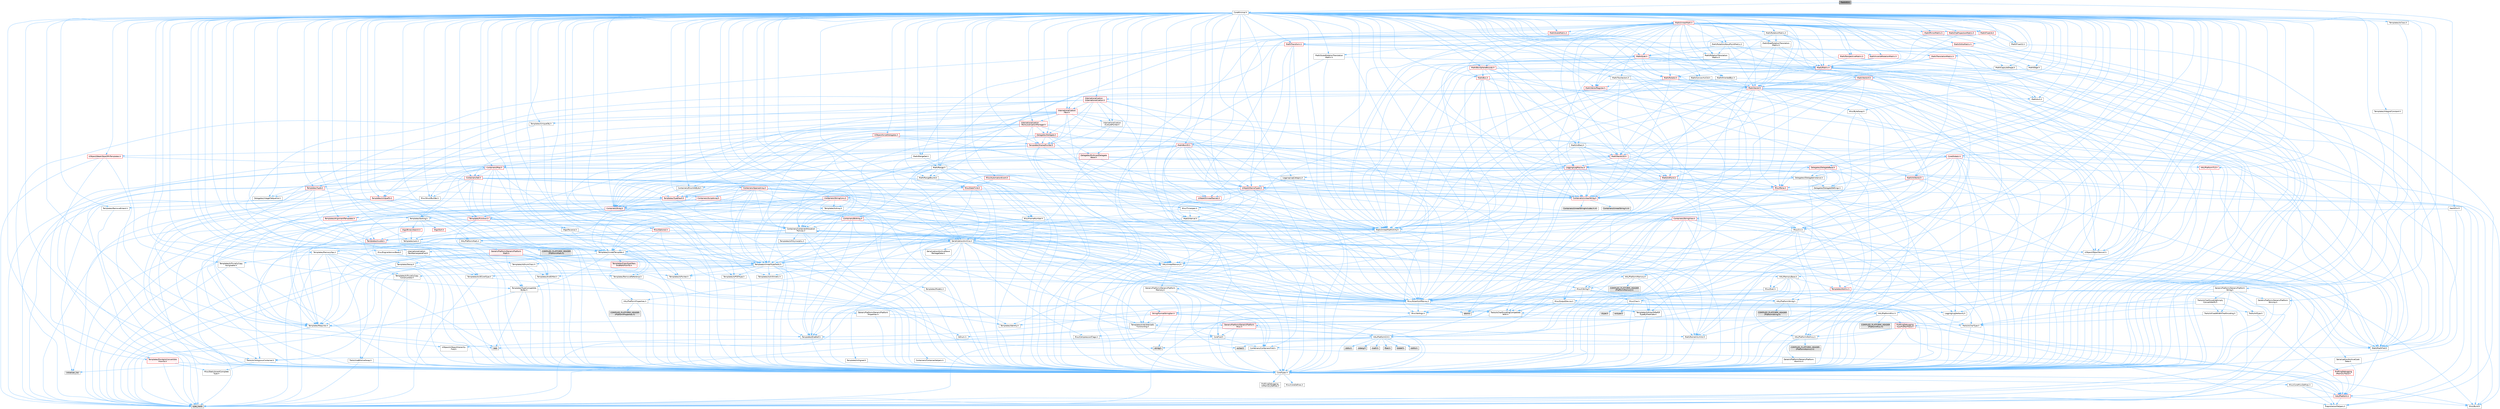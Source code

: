 digraph "TraitUID.h"
{
 // INTERACTIVE_SVG=YES
 // LATEX_PDF_SIZE
  bgcolor="transparent";
  edge [fontname=Helvetica,fontsize=10,labelfontname=Helvetica,labelfontsize=10];
  node [fontname=Helvetica,fontsize=10,shape=box,height=0.2,width=0.4];
  Node1 [id="Node000001",label="TraitUID.h",height=0.2,width=0.4,color="gray40", fillcolor="grey60", style="filled", fontcolor="black",tooltip=" "];
  Node1 -> Node2 [id="edge1_Node000001_Node000002",color="steelblue1",style="solid",tooltip=" "];
  Node2 [id="Node000002",label="CoreMinimal.h",height=0.2,width=0.4,color="grey40", fillcolor="white", style="filled",URL="$d7/d67/CoreMinimal_8h.html",tooltip=" "];
  Node2 -> Node3 [id="edge2_Node000002_Node000003",color="steelblue1",style="solid",tooltip=" "];
  Node3 [id="Node000003",label="CoreTypes.h",height=0.2,width=0.4,color="grey40", fillcolor="white", style="filled",URL="$dc/dec/CoreTypes_8h.html",tooltip=" "];
  Node3 -> Node4 [id="edge3_Node000003_Node000004",color="steelblue1",style="solid",tooltip=" "];
  Node4 [id="Node000004",label="HAL/Platform.h",height=0.2,width=0.4,color="red", fillcolor="#FFF0F0", style="filled",URL="$d9/dd0/Platform_8h.html",tooltip=" "];
  Node4 -> Node5 [id="edge4_Node000004_Node000005",color="steelblue1",style="solid",tooltip=" "];
  Node5 [id="Node000005",label="Misc/Build.h",height=0.2,width=0.4,color="grey40", fillcolor="white", style="filled",URL="$d3/dbb/Build_8h.html",tooltip=" "];
  Node4 -> Node7 [id="edge5_Node000004_Node000007",color="steelblue1",style="solid",tooltip=" "];
  Node7 [id="Node000007",label="type_traits",height=0.2,width=0.4,color="grey60", fillcolor="#E0E0E0", style="filled",tooltip=" "];
  Node4 -> Node8 [id="edge6_Node000004_Node000008",color="steelblue1",style="solid",tooltip=" "];
  Node8 [id="Node000008",label="PreprocessorHelpers.h",height=0.2,width=0.4,color="grey40", fillcolor="white", style="filled",URL="$db/ddb/PreprocessorHelpers_8h.html",tooltip=" "];
  Node3 -> Node14 [id="edge7_Node000003_Node000014",color="steelblue1",style="solid",tooltip=" "];
  Node14 [id="Node000014",label="ProfilingDebugging\l/UMemoryDefines.h",height=0.2,width=0.4,color="grey40", fillcolor="white", style="filled",URL="$d2/da2/UMemoryDefines_8h.html",tooltip=" "];
  Node3 -> Node15 [id="edge8_Node000003_Node000015",color="steelblue1",style="solid",tooltip=" "];
  Node15 [id="Node000015",label="Misc/CoreMiscDefines.h",height=0.2,width=0.4,color="grey40", fillcolor="white", style="filled",URL="$da/d38/CoreMiscDefines_8h.html",tooltip=" "];
  Node15 -> Node4 [id="edge9_Node000015_Node000004",color="steelblue1",style="solid",tooltip=" "];
  Node15 -> Node8 [id="edge10_Node000015_Node000008",color="steelblue1",style="solid",tooltip=" "];
  Node3 -> Node16 [id="edge11_Node000003_Node000016",color="steelblue1",style="solid",tooltip=" "];
  Node16 [id="Node000016",label="Misc/CoreDefines.h",height=0.2,width=0.4,color="grey40", fillcolor="white", style="filled",URL="$d3/dd2/CoreDefines_8h.html",tooltip=" "];
  Node2 -> Node17 [id="edge12_Node000002_Node000017",color="steelblue1",style="solid",tooltip=" "];
  Node17 [id="Node000017",label="CoreFwd.h",height=0.2,width=0.4,color="grey40", fillcolor="white", style="filled",URL="$d1/d1e/CoreFwd_8h.html",tooltip=" "];
  Node17 -> Node3 [id="edge13_Node000017_Node000003",color="steelblue1",style="solid",tooltip=" "];
  Node17 -> Node18 [id="edge14_Node000017_Node000018",color="steelblue1",style="solid",tooltip=" "];
  Node18 [id="Node000018",label="Containers/ContainersFwd.h",height=0.2,width=0.4,color="grey40", fillcolor="white", style="filled",URL="$d4/d0a/ContainersFwd_8h.html",tooltip=" "];
  Node18 -> Node4 [id="edge15_Node000018_Node000004",color="steelblue1",style="solid",tooltip=" "];
  Node18 -> Node3 [id="edge16_Node000018_Node000003",color="steelblue1",style="solid",tooltip=" "];
  Node18 -> Node19 [id="edge17_Node000018_Node000019",color="steelblue1",style="solid",tooltip=" "];
  Node19 [id="Node000019",label="Traits/IsContiguousContainer.h",height=0.2,width=0.4,color="grey40", fillcolor="white", style="filled",URL="$d5/d3c/IsContiguousContainer_8h.html",tooltip=" "];
  Node19 -> Node3 [id="edge18_Node000019_Node000003",color="steelblue1",style="solid",tooltip=" "];
  Node19 -> Node20 [id="edge19_Node000019_Node000020",color="steelblue1",style="solid",tooltip=" "];
  Node20 [id="Node000020",label="Misc/StaticAssertComplete\lType.h",height=0.2,width=0.4,color="grey40", fillcolor="white", style="filled",URL="$d5/d4e/StaticAssertCompleteType_8h.html",tooltip=" "];
  Node19 -> Node21 [id="edge20_Node000019_Node000021",color="steelblue1",style="solid",tooltip=" "];
  Node21 [id="Node000021",label="initializer_list",height=0.2,width=0.4,color="grey60", fillcolor="#E0E0E0", style="filled",tooltip=" "];
  Node17 -> Node22 [id="edge21_Node000017_Node000022",color="steelblue1",style="solid",tooltip=" "];
  Node22 [id="Node000022",label="Math/MathFwd.h",height=0.2,width=0.4,color="grey40", fillcolor="white", style="filled",URL="$d2/d10/MathFwd_8h.html",tooltip=" "];
  Node22 -> Node4 [id="edge22_Node000022_Node000004",color="steelblue1",style="solid",tooltip=" "];
  Node17 -> Node23 [id="edge23_Node000017_Node000023",color="steelblue1",style="solid",tooltip=" "];
  Node23 [id="Node000023",label="UObject/UObjectHierarchy\lFwd.h",height=0.2,width=0.4,color="grey40", fillcolor="white", style="filled",URL="$d3/d13/UObjectHierarchyFwd_8h.html",tooltip=" "];
  Node2 -> Node23 [id="edge24_Node000002_Node000023",color="steelblue1",style="solid",tooltip=" "];
  Node2 -> Node18 [id="edge25_Node000002_Node000018",color="steelblue1",style="solid",tooltip=" "];
  Node2 -> Node24 [id="edge26_Node000002_Node000024",color="steelblue1",style="solid",tooltip=" "];
  Node24 [id="Node000024",label="Misc/VarArgs.h",height=0.2,width=0.4,color="grey40", fillcolor="white", style="filled",URL="$d5/d6f/VarArgs_8h.html",tooltip=" "];
  Node24 -> Node3 [id="edge27_Node000024_Node000003",color="steelblue1",style="solid",tooltip=" "];
  Node2 -> Node25 [id="edge28_Node000002_Node000025",color="steelblue1",style="solid",tooltip=" "];
  Node25 [id="Node000025",label="Logging/LogVerbosity.h",height=0.2,width=0.4,color="grey40", fillcolor="white", style="filled",URL="$d2/d8f/LogVerbosity_8h.html",tooltip=" "];
  Node25 -> Node3 [id="edge29_Node000025_Node000003",color="steelblue1",style="solid",tooltip=" "];
  Node2 -> Node26 [id="edge30_Node000002_Node000026",color="steelblue1",style="solid",tooltip=" "];
  Node26 [id="Node000026",label="Misc/OutputDevice.h",height=0.2,width=0.4,color="grey40", fillcolor="white", style="filled",URL="$d7/d32/OutputDevice_8h.html",tooltip=" "];
  Node26 -> Node17 [id="edge31_Node000026_Node000017",color="steelblue1",style="solid",tooltip=" "];
  Node26 -> Node3 [id="edge32_Node000026_Node000003",color="steelblue1",style="solid",tooltip=" "];
  Node26 -> Node25 [id="edge33_Node000026_Node000025",color="steelblue1",style="solid",tooltip=" "];
  Node26 -> Node24 [id="edge34_Node000026_Node000024",color="steelblue1",style="solid",tooltip=" "];
  Node26 -> Node27 [id="edge35_Node000026_Node000027",color="steelblue1",style="solid",tooltip=" "];
  Node27 [id="Node000027",label="Templates/IsArrayOrRefOf\lTypeByPredicate.h",height=0.2,width=0.4,color="grey40", fillcolor="white", style="filled",URL="$d6/da1/IsArrayOrRefOfTypeByPredicate_8h.html",tooltip=" "];
  Node27 -> Node3 [id="edge36_Node000027_Node000003",color="steelblue1",style="solid",tooltip=" "];
  Node26 -> Node28 [id="edge37_Node000026_Node000028",color="steelblue1",style="solid",tooltip=" "];
  Node28 [id="Node000028",label="Templates/IsValidVariadic\lFunctionArg.h",height=0.2,width=0.4,color="grey40", fillcolor="white", style="filled",URL="$d0/dc8/IsValidVariadicFunctionArg_8h.html",tooltip=" "];
  Node28 -> Node3 [id="edge38_Node000028_Node000003",color="steelblue1",style="solid",tooltip=" "];
  Node28 -> Node29 [id="edge39_Node000028_Node000029",color="steelblue1",style="solid",tooltip=" "];
  Node29 [id="Node000029",label="IsEnum.h",height=0.2,width=0.4,color="grey40", fillcolor="white", style="filled",URL="$d4/de5/IsEnum_8h.html",tooltip=" "];
  Node28 -> Node7 [id="edge40_Node000028_Node000007",color="steelblue1",style="solid",tooltip=" "];
  Node26 -> Node30 [id="edge41_Node000026_Node000030",color="steelblue1",style="solid",tooltip=" "];
  Node30 [id="Node000030",label="Traits/IsCharEncodingCompatible\lWith.h",height=0.2,width=0.4,color="grey40", fillcolor="white", style="filled",URL="$df/dd1/IsCharEncodingCompatibleWith_8h.html",tooltip=" "];
  Node30 -> Node7 [id="edge42_Node000030_Node000007",color="steelblue1",style="solid",tooltip=" "];
  Node30 -> Node31 [id="edge43_Node000030_Node000031",color="steelblue1",style="solid",tooltip=" "];
  Node31 [id="Node000031",label="Traits/IsCharType.h",height=0.2,width=0.4,color="grey40", fillcolor="white", style="filled",URL="$db/d51/IsCharType_8h.html",tooltip=" "];
  Node31 -> Node3 [id="edge44_Node000031_Node000003",color="steelblue1",style="solid",tooltip=" "];
  Node2 -> Node32 [id="edge45_Node000002_Node000032",color="steelblue1",style="solid",tooltip=" "];
  Node32 [id="Node000032",label="HAL/PlatformCrt.h",height=0.2,width=0.4,color="grey40", fillcolor="white", style="filled",URL="$d8/d75/PlatformCrt_8h.html",tooltip=" "];
  Node32 -> Node33 [id="edge46_Node000032_Node000033",color="steelblue1",style="solid",tooltip=" "];
  Node33 [id="Node000033",label="new",height=0.2,width=0.4,color="grey60", fillcolor="#E0E0E0", style="filled",tooltip=" "];
  Node32 -> Node34 [id="edge47_Node000032_Node000034",color="steelblue1",style="solid",tooltip=" "];
  Node34 [id="Node000034",label="wchar.h",height=0.2,width=0.4,color="grey60", fillcolor="#E0E0E0", style="filled",tooltip=" "];
  Node32 -> Node35 [id="edge48_Node000032_Node000035",color="steelblue1",style="solid",tooltip=" "];
  Node35 [id="Node000035",label="stddef.h",height=0.2,width=0.4,color="grey60", fillcolor="#E0E0E0", style="filled",tooltip=" "];
  Node32 -> Node36 [id="edge49_Node000032_Node000036",color="steelblue1",style="solid",tooltip=" "];
  Node36 [id="Node000036",label="stdlib.h",height=0.2,width=0.4,color="grey60", fillcolor="#E0E0E0", style="filled",tooltip=" "];
  Node32 -> Node37 [id="edge50_Node000032_Node000037",color="steelblue1",style="solid",tooltip=" "];
  Node37 [id="Node000037",label="stdio.h",height=0.2,width=0.4,color="grey60", fillcolor="#E0E0E0", style="filled",tooltip=" "];
  Node32 -> Node38 [id="edge51_Node000032_Node000038",color="steelblue1",style="solid",tooltip=" "];
  Node38 [id="Node000038",label="stdarg.h",height=0.2,width=0.4,color="grey60", fillcolor="#E0E0E0", style="filled",tooltip=" "];
  Node32 -> Node39 [id="edge52_Node000032_Node000039",color="steelblue1",style="solid",tooltip=" "];
  Node39 [id="Node000039",label="math.h",height=0.2,width=0.4,color="grey60", fillcolor="#E0E0E0", style="filled",tooltip=" "];
  Node32 -> Node40 [id="edge53_Node000032_Node000040",color="steelblue1",style="solid",tooltip=" "];
  Node40 [id="Node000040",label="float.h",height=0.2,width=0.4,color="grey60", fillcolor="#E0E0E0", style="filled",tooltip=" "];
  Node32 -> Node41 [id="edge54_Node000032_Node000041",color="steelblue1",style="solid",tooltip=" "];
  Node41 [id="Node000041",label="string.h",height=0.2,width=0.4,color="grey60", fillcolor="#E0E0E0", style="filled",tooltip=" "];
  Node2 -> Node42 [id="edge55_Node000002_Node000042",color="steelblue1",style="solid",tooltip=" "];
  Node42 [id="Node000042",label="HAL/PlatformMisc.h",height=0.2,width=0.4,color="grey40", fillcolor="white", style="filled",URL="$d0/df5/PlatformMisc_8h.html",tooltip=" "];
  Node42 -> Node3 [id="edge56_Node000042_Node000003",color="steelblue1",style="solid",tooltip=" "];
  Node42 -> Node43 [id="edge57_Node000042_Node000043",color="steelblue1",style="solid",tooltip=" "];
  Node43 [id="Node000043",label="GenericPlatform/GenericPlatform\lMisc.h",height=0.2,width=0.4,color="red", fillcolor="#FFF0F0", style="filled",URL="$db/d9a/GenericPlatformMisc_8h.html",tooltip=" "];
  Node43 -> Node17 [id="edge58_Node000043_Node000017",color="steelblue1",style="solid",tooltip=" "];
  Node43 -> Node3 [id="edge59_Node000043_Node000003",color="steelblue1",style="solid",tooltip=" "];
  Node43 -> Node32 [id="edge60_Node000043_Node000032",color="steelblue1",style="solid",tooltip=" "];
  Node43 -> Node47 [id="edge61_Node000043_Node000047",color="steelblue1",style="solid",tooltip=" "];
  Node47 [id="Node000047",label="Math/NumericLimits.h",height=0.2,width=0.4,color="grey40", fillcolor="white", style="filled",URL="$df/d1b/NumericLimits_8h.html",tooltip=" "];
  Node47 -> Node3 [id="edge62_Node000047_Node000003",color="steelblue1",style="solid",tooltip=" "];
  Node43 -> Node48 [id="edge63_Node000043_Node000048",color="steelblue1",style="solid",tooltip=" "];
  Node48 [id="Node000048",label="Misc/CompressionFlags.h",height=0.2,width=0.4,color="grey40", fillcolor="white", style="filled",URL="$d9/d76/CompressionFlags_8h.html",tooltip=" "];
  Node42 -> Node52 [id="edge64_Node000042_Node000052",color="steelblue1",style="solid",tooltip=" "];
  Node52 [id="Node000052",label="COMPILED_PLATFORM_HEADER\l(PlatformMisc.h)",height=0.2,width=0.4,color="grey60", fillcolor="#E0E0E0", style="filled",tooltip=" "];
  Node42 -> Node53 [id="edge65_Node000042_Node000053",color="steelblue1",style="solid",tooltip=" "];
  Node53 [id="Node000053",label="ProfilingDebugging\l/CpuProfilerTrace.h",height=0.2,width=0.4,color="red", fillcolor="#FFF0F0", style="filled",URL="$da/dcb/CpuProfilerTrace_8h.html",tooltip=" "];
  Node53 -> Node3 [id="edge66_Node000053_Node000003",color="steelblue1",style="solid",tooltip=" "];
  Node53 -> Node18 [id="edge67_Node000053_Node000018",color="steelblue1",style="solid",tooltip=" "];
  Node53 -> Node54 [id="edge68_Node000053_Node000054",color="steelblue1",style="solid",tooltip=" "];
  Node54 [id="Node000054",label="HAL/PlatformAtomics.h",height=0.2,width=0.4,color="grey40", fillcolor="white", style="filled",URL="$d3/d36/PlatformAtomics_8h.html",tooltip=" "];
  Node54 -> Node3 [id="edge69_Node000054_Node000003",color="steelblue1",style="solid",tooltip=" "];
  Node54 -> Node55 [id="edge70_Node000054_Node000055",color="steelblue1",style="solid",tooltip=" "];
  Node55 [id="Node000055",label="GenericPlatform/GenericPlatform\lAtomics.h",height=0.2,width=0.4,color="grey40", fillcolor="white", style="filled",URL="$da/d72/GenericPlatformAtomics_8h.html",tooltip=" "];
  Node55 -> Node3 [id="edge71_Node000055_Node000003",color="steelblue1",style="solid",tooltip=" "];
  Node54 -> Node56 [id="edge72_Node000054_Node000056",color="steelblue1",style="solid",tooltip=" "];
  Node56 [id="Node000056",label="COMPILED_PLATFORM_HEADER\l(PlatformAtomics.h)",height=0.2,width=0.4,color="grey60", fillcolor="#E0E0E0", style="filled",tooltip=" "];
  Node53 -> Node8 [id="edge73_Node000053_Node000008",color="steelblue1",style="solid",tooltip=" "];
  Node53 -> Node5 [id="edge74_Node000053_Node000005",color="steelblue1",style="solid",tooltip=" "];
  Node2 -> Node61 [id="edge75_Node000002_Node000061",color="steelblue1",style="solid",tooltip=" "];
  Node61 [id="Node000061",label="Misc/AssertionMacros.h",height=0.2,width=0.4,color="grey40", fillcolor="white", style="filled",URL="$d0/dfa/AssertionMacros_8h.html",tooltip=" "];
  Node61 -> Node3 [id="edge76_Node000061_Node000003",color="steelblue1",style="solid",tooltip=" "];
  Node61 -> Node4 [id="edge77_Node000061_Node000004",color="steelblue1",style="solid",tooltip=" "];
  Node61 -> Node42 [id="edge78_Node000061_Node000042",color="steelblue1",style="solid",tooltip=" "];
  Node61 -> Node8 [id="edge79_Node000061_Node000008",color="steelblue1",style="solid",tooltip=" "];
  Node61 -> Node62 [id="edge80_Node000061_Node000062",color="steelblue1",style="solid",tooltip=" "];
  Node62 [id="Node000062",label="Templates/EnableIf.h",height=0.2,width=0.4,color="grey40", fillcolor="white", style="filled",URL="$d7/d60/EnableIf_8h.html",tooltip=" "];
  Node62 -> Node3 [id="edge81_Node000062_Node000003",color="steelblue1",style="solid",tooltip=" "];
  Node61 -> Node27 [id="edge82_Node000061_Node000027",color="steelblue1",style="solid",tooltip=" "];
  Node61 -> Node28 [id="edge83_Node000061_Node000028",color="steelblue1",style="solid",tooltip=" "];
  Node61 -> Node30 [id="edge84_Node000061_Node000030",color="steelblue1",style="solid",tooltip=" "];
  Node61 -> Node24 [id="edge85_Node000061_Node000024",color="steelblue1",style="solid",tooltip=" "];
  Node61 -> Node63 [id="edge86_Node000061_Node000063",color="steelblue1",style="solid",tooltip=" "];
  Node63 [id="Node000063",label="String/FormatStringSan.h",height=0.2,width=0.4,color="red", fillcolor="#FFF0F0", style="filled",URL="$d3/d8b/FormatStringSan_8h.html",tooltip=" "];
  Node63 -> Node7 [id="edge87_Node000063_Node000007",color="steelblue1",style="solid",tooltip=" "];
  Node63 -> Node3 [id="edge88_Node000063_Node000003",color="steelblue1",style="solid",tooltip=" "];
  Node63 -> Node64 [id="edge89_Node000063_Node000064",color="steelblue1",style="solid",tooltip=" "];
  Node64 [id="Node000064",label="Templates/Requires.h",height=0.2,width=0.4,color="grey40", fillcolor="white", style="filled",URL="$dc/d96/Requires_8h.html",tooltip=" "];
  Node64 -> Node62 [id="edge90_Node000064_Node000062",color="steelblue1",style="solid",tooltip=" "];
  Node64 -> Node7 [id="edge91_Node000064_Node000007",color="steelblue1",style="solid",tooltip=" "];
  Node63 -> Node65 [id="edge92_Node000063_Node000065",color="steelblue1",style="solid",tooltip=" "];
  Node65 [id="Node000065",label="Templates/Identity.h",height=0.2,width=0.4,color="grey40", fillcolor="white", style="filled",URL="$d0/dd5/Identity_8h.html",tooltip=" "];
  Node63 -> Node28 [id="edge93_Node000063_Node000028",color="steelblue1",style="solid",tooltip=" "];
  Node63 -> Node31 [id="edge94_Node000063_Node000031",color="steelblue1",style="solid",tooltip=" "];
  Node63 -> Node18 [id="edge95_Node000063_Node000018",color="steelblue1",style="solid",tooltip=" "];
  Node61 -> Node69 [id="edge96_Node000061_Node000069",color="steelblue1",style="solid",tooltip=" "];
  Node69 [id="Node000069",label="atomic",height=0.2,width=0.4,color="grey60", fillcolor="#E0E0E0", style="filled",tooltip=" "];
  Node2 -> Node70 [id="edge97_Node000002_Node000070",color="steelblue1",style="solid",tooltip=" "];
  Node70 [id="Node000070",label="Templates/IsPointer.h",height=0.2,width=0.4,color="grey40", fillcolor="white", style="filled",URL="$d7/d05/IsPointer_8h.html",tooltip=" "];
  Node70 -> Node3 [id="edge98_Node000070_Node000003",color="steelblue1",style="solid",tooltip=" "];
  Node2 -> Node71 [id="edge99_Node000002_Node000071",color="steelblue1",style="solid",tooltip=" "];
  Node71 [id="Node000071",label="HAL/PlatformMemory.h",height=0.2,width=0.4,color="grey40", fillcolor="white", style="filled",URL="$de/d68/PlatformMemory_8h.html",tooltip=" "];
  Node71 -> Node3 [id="edge100_Node000071_Node000003",color="steelblue1",style="solid",tooltip=" "];
  Node71 -> Node72 [id="edge101_Node000071_Node000072",color="steelblue1",style="solid",tooltip=" "];
  Node72 [id="Node000072",label="GenericPlatform/GenericPlatform\lMemory.h",height=0.2,width=0.4,color="grey40", fillcolor="white", style="filled",URL="$dd/d22/GenericPlatformMemory_8h.html",tooltip=" "];
  Node72 -> Node17 [id="edge102_Node000072_Node000017",color="steelblue1",style="solid",tooltip=" "];
  Node72 -> Node3 [id="edge103_Node000072_Node000003",color="steelblue1",style="solid",tooltip=" "];
  Node72 -> Node73 [id="edge104_Node000072_Node000073",color="steelblue1",style="solid",tooltip=" "];
  Node73 [id="Node000073",label="HAL/PlatformString.h",height=0.2,width=0.4,color="grey40", fillcolor="white", style="filled",URL="$db/db5/PlatformString_8h.html",tooltip=" "];
  Node73 -> Node3 [id="edge105_Node000073_Node000003",color="steelblue1",style="solid",tooltip=" "];
  Node73 -> Node74 [id="edge106_Node000073_Node000074",color="steelblue1",style="solid",tooltip=" "];
  Node74 [id="Node000074",label="COMPILED_PLATFORM_HEADER\l(PlatformString.h)",height=0.2,width=0.4,color="grey60", fillcolor="#E0E0E0", style="filled",tooltip=" "];
  Node72 -> Node41 [id="edge107_Node000072_Node000041",color="steelblue1",style="solid",tooltip=" "];
  Node72 -> Node34 [id="edge108_Node000072_Node000034",color="steelblue1",style="solid",tooltip=" "];
  Node71 -> Node75 [id="edge109_Node000071_Node000075",color="steelblue1",style="solid",tooltip=" "];
  Node75 [id="Node000075",label="COMPILED_PLATFORM_HEADER\l(PlatformMemory.h)",height=0.2,width=0.4,color="grey60", fillcolor="#E0E0E0", style="filled",tooltip=" "];
  Node2 -> Node54 [id="edge110_Node000002_Node000054",color="steelblue1",style="solid",tooltip=" "];
  Node2 -> Node76 [id="edge111_Node000002_Node000076",color="steelblue1",style="solid",tooltip=" "];
  Node76 [id="Node000076",label="Misc/Exec.h",height=0.2,width=0.4,color="grey40", fillcolor="white", style="filled",URL="$de/ddb/Exec_8h.html",tooltip=" "];
  Node76 -> Node3 [id="edge112_Node000076_Node000003",color="steelblue1",style="solid",tooltip=" "];
  Node76 -> Node61 [id="edge113_Node000076_Node000061",color="steelblue1",style="solid",tooltip=" "];
  Node2 -> Node77 [id="edge114_Node000002_Node000077",color="steelblue1",style="solid",tooltip=" "];
  Node77 [id="Node000077",label="HAL/MemoryBase.h",height=0.2,width=0.4,color="grey40", fillcolor="white", style="filled",URL="$d6/d9f/MemoryBase_8h.html",tooltip=" "];
  Node77 -> Node3 [id="edge115_Node000077_Node000003",color="steelblue1",style="solid",tooltip=" "];
  Node77 -> Node54 [id="edge116_Node000077_Node000054",color="steelblue1",style="solid",tooltip=" "];
  Node77 -> Node32 [id="edge117_Node000077_Node000032",color="steelblue1",style="solid",tooltip=" "];
  Node77 -> Node76 [id="edge118_Node000077_Node000076",color="steelblue1",style="solid",tooltip=" "];
  Node77 -> Node26 [id="edge119_Node000077_Node000026",color="steelblue1",style="solid",tooltip=" "];
  Node77 -> Node78 [id="edge120_Node000077_Node000078",color="steelblue1",style="solid",tooltip=" "];
  Node78 [id="Node000078",label="Templates/Atomic.h",height=0.2,width=0.4,color="red", fillcolor="#FFF0F0", style="filled",URL="$d3/d91/Atomic_8h.html",tooltip=" "];
  Node78 -> Node86 [id="edge121_Node000078_Node000086",color="steelblue1",style="solid",tooltip=" "];
  Node86 [id="Node000086",label="Traits/IntType.h",height=0.2,width=0.4,color="grey40", fillcolor="white", style="filled",URL="$d7/deb/IntType_8h.html",tooltip=" "];
  Node86 -> Node4 [id="edge122_Node000086_Node000004",color="steelblue1",style="solid",tooltip=" "];
  Node78 -> Node69 [id="edge123_Node000078_Node000069",color="steelblue1",style="solid",tooltip=" "];
  Node2 -> Node87 [id="edge124_Node000002_Node000087",color="steelblue1",style="solid",tooltip=" "];
  Node87 [id="Node000087",label="HAL/UnrealMemory.h",height=0.2,width=0.4,color="grey40", fillcolor="white", style="filled",URL="$d9/d96/UnrealMemory_8h.html",tooltip=" "];
  Node87 -> Node3 [id="edge125_Node000087_Node000003",color="steelblue1",style="solid",tooltip=" "];
  Node87 -> Node72 [id="edge126_Node000087_Node000072",color="steelblue1",style="solid",tooltip=" "];
  Node87 -> Node77 [id="edge127_Node000087_Node000077",color="steelblue1",style="solid",tooltip=" "];
  Node87 -> Node71 [id="edge128_Node000087_Node000071",color="steelblue1",style="solid",tooltip=" "];
  Node87 -> Node88 [id="edge129_Node000087_Node000088",color="steelblue1",style="solid",tooltip=" "];
  Node88 [id="Node000088",label="ProfilingDebugging\l/MemoryTrace.h",height=0.2,width=0.4,color="red", fillcolor="#FFF0F0", style="filled",URL="$da/dd7/MemoryTrace_8h.html",tooltip=" "];
  Node88 -> Node4 [id="edge130_Node000088_Node000004",color="steelblue1",style="solid",tooltip=" "];
  Node87 -> Node70 [id="edge131_Node000087_Node000070",color="steelblue1",style="solid",tooltip=" "];
  Node2 -> Node89 [id="edge132_Node000002_Node000089",color="steelblue1",style="solid",tooltip=" "];
  Node89 [id="Node000089",label="Templates/IsArithmetic.h",height=0.2,width=0.4,color="grey40", fillcolor="white", style="filled",URL="$d2/d5d/IsArithmetic_8h.html",tooltip=" "];
  Node89 -> Node3 [id="edge133_Node000089_Node000003",color="steelblue1",style="solid",tooltip=" "];
  Node2 -> Node83 [id="edge134_Node000002_Node000083",color="steelblue1",style="solid",tooltip=" "];
  Node83 [id="Node000083",label="Templates/AndOrNot.h",height=0.2,width=0.4,color="grey40", fillcolor="white", style="filled",URL="$db/d0a/AndOrNot_8h.html",tooltip=" "];
  Node83 -> Node3 [id="edge135_Node000083_Node000003",color="steelblue1",style="solid",tooltip=" "];
  Node2 -> Node90 [id="edge136_Node000002_Node000090",color="steelblue1",style="solid",tooltip=" "];
  Node90 [id="Node000090",label="Templates/IsPODType.h",height=0.2,width=0.4,color="grey40", fillcolor="white", style="filled",URL="$d7/db1/IsPODType_8h.html",tooltip=" "];
  Node90 -> Node3 [id="edge137_Node000090_Node000003",color="steelblue1",style="solid",tooltip=" "];
  Node2 -> Node91 [id="edge138_Node000002_Node000091",color="steelblue1",style="solid",tooltip=" "];
  Node91 [id="Node000091",label="Templates/IsUECoreType.h",height=0.2,width=0.4,color="grey40", fillcolor="white", style="filled",URL="$d1/db8/IsUECoreType_8h.html",tooltip=" "];
  Node91 -> Node3 [id="edge139_Node000091_Node000003",color="steelblue1",style="solid",tooltip=" "];
  Node91 -> Node7 [id="edge140_Node000091_Node000007",color="steelblue1",style="solid",tooltip=" "];
  Node2 -> Node84 [id="edge141_Node000002_Node000084",color="steelblue1",style="solid",tooltip=" "];
  Node84 [id="Node000084",label="Templates/IsTriviallyCopy\lConstructible.h",height=0.2,width=0.4,color="grey40", fillcolor="white", style="filled",URL="$d3/d78/IsTriviallyCopyConstructible_8h.html",tooltip=" "];
  Node84 -> Node3 [id="edge142_Node000084_Node000003",color="steelblue1",style="solid",tooltip=" "];
  Node84 -> Node7 [id="edge143_Node000084_Node000007",color="steelblue1",style="solid",tooltip=" "];
  Node2 -> Node92 [id="edge144_Node000002_Node000092",color="steelblue1",style="solid",tooltip=" "];
  Node92 [id="Node000092",label="Templates/UnrealTypeTraits.h",height=0.2,width=0.4,color="grey40", fillcolor="white", style="filled",URL="$d2/d2d/UnrealTypeTraits_8h.html",tooltip=" "];
  Node92 -> Node3 [id="edge145_Node000092_Node000003",color="steelblue1",style="solid",tooltip=" "];
  Node92 -> Node70 [id="edge146_Node000092_Node000070",color="steelblue1",style="solid",tooltip=" "];
  Node92 -> Node61 [id="edge147_Node000092_Node000061",color="steelblue1",style="solid",tooltip=" "];
  Node92 -> Node83 [id="edge148_Node000092_Node000083",color="steelblue1",style="solid",tooltip=" "];
  Node92 -> Node62 [id="edge149_Node000092_Node000062",color="steelblue1",style="solid",tooltip=" "];
  Node92 -> Node89 [id="edge150_Node000092_Node000089",color="steelblue1",style="solid",tooltip=" "];
  Node92 -> Node29 [id="edge151_Node000092_Node000029",color="steelblue1",style="solid",tooltip=" "];
  Node92 -> Node93 [id="edge152_Node000092_Node000093",color="steelblue1",style="solid",tooltip=" "];
  Node93 [id="Node000093",label="Templates/Models.h",height=0.2,width=0.4,color="grey40", fillcolor="white", style="filled",URL="$d3/d0c/Models_8h.html",tooltip=" "];
  Node93 -> Node65 [id="edge153_Node000093_Node000065",color="steelblue1",style="solid",tooltip=" "];
  Node92 -> Node90 [id="edge154_Node000092_Node000090",color="steelblue1",style="solid",tooltip=" "];
  Node92 -> Node91 [id="edge155_Node000092_Node000091",color="steelblue1",style="solid",tooltip=" "];
  Node92 -> Node84 [id="edge156_Node000092_Node000084",color="steelblue1",style="solid",tooltip=" "];
  Node2 -> Node62 [id="edge157_Node000002_Node000062",color="steelblue1",style="solid",tooltip=" "];
  Node2 -> Node94 [id="edge158_Node000002_Node000094",color="steelblue1",style="solid",tooltip=" "];
  Node94 [id="Node000094",label="Templates/RemoveReference.h",height=0.2,width=0.4,color="grey40", fillcolor="white", style="filled",URL="$da/dbe/RemoveReference_8h.html",tooltip=" "];
  Node94 -> Node3 [id="edge159_Node000094_Node000003",color="steelblue1",style="solid",tooltip=" "];
  Node2 -> Node95 [id="edge160_Node000002_Node000095",color="steelblue1",style="solid",tooltip=" "];
  Node95 [id="Node000095",label="Templates/IntegralConstant.h",height=0.2,width=0.4,color="grey40", fillcolor="white", style="filled",URL="$db/d1b/IntegralConstant_8h.html",tooltip=" "];
  Node95 -> Node3 [id="edge161_Node000095_Node000003",color="steelblue1",style="solid",tooltip=" "];
  Node2 -> Node96 [id="edge162_Node000002_Node000096",color="steelblue1",style="solid",tooltip=" "];
  Node96 [id="Node000096",label="Templates/IsClass.h",height=0.2,width=0.4,color="grey40", fillcolor="white", style="filled",URL="$db/dcb/IsClass_8h.html",tooltip=" "];
  Node96 -> Node3 [id="edge163_Node000096_Node000003",color="steelblue1",style="solid",tooltip=" "];
  Node2 -> Node97 [id="edge164_Node000002_Node000097",color="steelblue1",style="solid",tooltip=" "];
  Node97 [id="Node000097",label="Templates/TypeCompatible\lBytes.h",height=0.2,width=0.4,color="grey40", fillcolor="white", style="filled",URL="$df/d0a/TypeCompatibleBytes_8h.html",tooltip=" "];
  Node97 -> Node3 [id="edge165_Node000097_Node000003",color="steelblue1",style="solid",tooltip=" "];
  Node97 -> Node41 [id="edge166_Node000097_Node000041",color="steelblue1",style="solid",tooltip=" "];
  Node97 -> Node33 [id="edge167_Node000097_Node000033",color="steelblue1",style="solid",tooltip=" "];
  Node97 -> Node7 [id="edge168_Node000097_Node000007",color="steelblue1",style="solid",tooltip=" "];
  Node2 -> Node19 [id="edge169_Node000002_Node000019",color="steelblue1",style="solid",tooltip=" "];
  Node2 -> Node98 [id="edge170_Node000002_Node000098",color="steelblue1",style="solid",tooltip=" "];
  Node98 [id="Node000098",label="Templates/UnrealTemplate.h",height=0.2,width=0.4,color="grey40", fillcolor="white", style="filled",URL="$d4/d24/UnrealTemplate_8h.html",tooltip=" "];
  Node98 -> Node3 [id="edge171_Node000098_Node000003",color="steelblue1",style="solid",tooltip=" "];
  Node98 -> Node70 [id="edge172_Node000098_Node000070",color="steelblue1",style="solid",tooltip=" "];
  Node98 -> Node87 [id="edge173_Node000098_Node000087",color="steelblue1",style="solid",tooltip=" "];
  Node98 -> Node99 [id="edge174_Node000098_Node000099",color="steelblue1",style="solid",tooltip=" "];
  Node99 [id="Node000099",label="Templates/CopyQualifiers\lAndRefsFromTo.h",height=0.2,width=0.4,color="red", fillcolor="#FFF0F0", style="filled",URL="$d3/db3/CopyQualifiersAndRefsFromTo_8h.html",tooltip=" "];
  Node98 -> Node92 [id="edge175_Node000098_Node000092",color="steelblue1",style="solid",tooltip=" "];
  Node98 -> Node94 [id="edge176_Node000098_Node000094",color="steelblue1",style="solid",tooltip=" "];
  Node98 -> Node64 [id="edge177_Node000098_Node000064",color="steelblue1",style="solid",tooltip=" "];
  Node98 -> Node97 [id="edge178_Node000098_Node000097",color="steelblue1",style="solid",tooltip=" "];
  Node98 -> Node65 [id="edge179_Node000098_Node000065",color="steelblue1",style="solid",tooltip=" "];
  Node98 -> Node19 [id="edge180_Node000098_Node000019",color="steelblue1",style="solid",tooltip=" "];
  Node98 -> Node101 [id="edge181_Node000098_Node000101",color="steelblue1",style="solid",tooltip=" "];
  Node101 [id="Node000101",label="Traits/UseBitwiseSwap.h",height=0.2,width=0.4,color="grey40", fillcolor="white", style="filled",URL="$db/df3/UseBitwiseSwap_8h.html",tooltip=" "];
  Node101 -> Node3 [id="edge182_Node000101_Node000003",color="steelblue1",style="solid",tooltip=" "];
  Node101 -> Node7 [id="edge183_Node000101_Node000007",color="steelblue1",style="solid",tooltip=" "];
  Node98 -> Node7 [id="edge184_Node000098_Node000007",color="steelblue1",style="solid",tooltip=" "];
  Node2 -> Node47 [id="edge185_Node000002_Node000047",color="steelblue1",style="solid",tooltip=" "];
  Node2 -> Node102 [id="edge186_Node000002_Node000102",color="steelblue1",style="solid",tooltip=" "];
  Node102 [id="Node000102",label="HAL/PlatformMath.h",height=0.2,width=0.4,color="grey40", fillcolor="white", style="filled",URL="$dc/d53/PlatformMath_8h.html",tooltip=" "];
  Node102 -> Node3 [id="edge187_Node000102_Node000003",color="steelblue1",style="solid",tooltip=" "];
  Node102 -> Node103 [id="edge188_Node000102_Node000103",color="steelblue1",style="solid",tooltip=" "];
  Node103 [id="Node000103",label="GenericPlatform/GenericPlatform\lMath.h",height=0.2,width=0.4,color="red", fillcolor="#FFF0F0", style="filled",URL="$d5/d79/GenericPlatformMath_8h.html",tooltip=" "];
  Node103 -> Node3 [id="edge189_Node000103_Node000003",color="steelblue1",style="solid",tooltip=" "];
  Node103 -> Node18 [id="edge190_Node000103_Node000018",color="steelblue1",style="solid",tooltip=" "];
  Node103 -> Node32 [id="edge191_Node000103_Node000032",color="steelblue1",style="solid",tooltip=" "];
  Node103 -> Node83 [id="edge192_Node000103_Node000083",color="steelblue1",style="solid",tooltip=" "];
  Node103 -> Node104 [id="edge193_Node000103_Node000104",color="steelblue1",style="solid",tooltip=" "];
  Node104 [id="Node000104",label="Templates/Decay.h",height=0.2,width=0.4,color="grey40", fillcolor="white", style="filled",URL="$dd/d0f/Decay_8h.html",tooltip=" "];
  Node104 -> Node3 [id="edge194_Node000104_Node000003",color="steelblue1",style="solid",tooltip=" "];
  Node104 -> Node94 [id="edge195_Node000104_Node000094",color="steelblue1",style="solid",tooltip=" "];
  Node104 -> Node7 [id="edge196_Node000104_Node000007",color="steelblue1",style="solid",tooltip=" "];
  Node103 -> Node92 [id="edge197_Node000103_Node000092",color="steelblue1",style="solid",tooltip=" "];
  Node103 -> Node64 [id="edge198_Node000103_Node000064",color="steelblue1",style="solid",tooltip=" "];
  Node103 -> Node97 [id="edge199_Node000103_Node000097",color="steelblue1",style="solid",tooltip=" "];
  Node103 -> Node7 [id="edge200_Node000103_Node000007",color="steelblue1",style="solid",tooltip=" "];
  Node102 -> Node109 [id="edge201_Node000102_Node000109",color="steelblue1",style="solid",tooltip=" "];
  Node109 [id="Node000109",label="COMPILED_PLATFORM_HEADER\l(PlatformMath.h)",height=0.2,width=0.4,color="grey60", fillcolor="#E0E0E0", style="filled",tooltip=" "];
  Node2 -> Node85 [id="edge202_Node000002_Node000085",color="steelblue1",style="solid",tooltip=" "];
  Node85 [id="Node000085",label="Templates/IsTriviallyCopy\lAssignable.h",height=0.2,width=0.4,color="grey40", fillcolor="white", style="filled",URL="$d2/df2/IsTriviallyCopyAssignable_8h.html",tooltip=" "];
  Node85 -> Node3 [id="edge203_Node000085_Node000003",color="steelblue1",style="solid",tooltip=" "];
  Node85 -> Node7 [id="edge204_Node000085_Node000007",color="steelblue1",style="solid",tooltip=" "];
  Node2 -> Node110 [id="edge205_Node000002_Node000110",color="steelblue1",style="solid",tooltip=" "];
  Node110 [id="Node000110",label="Templates/MemoryOps.h",height=0.2,width=0.4,color="grey40", fillcolor="white", style="filled",URL="$db/dea/MemoryOps_8h.html",tooltip=" "];
  Node110 -> Node3 [id="edge206_Node000110_Node000003",color="steelblue1",style="solid",tooltip=" "];
  Node110 -> Node87 [id="edge207_Node000110_Node000087",color="steelblue1",style="solid",tooltip=" "];
  Node110 -> Node85 [id="edge208_Node000110_Node000085",color="steelblue1",style="solid",tooltip=" "];
  Node110 -> Node84 [id="edge209_Node000110_Node000084",color="steelblue1",style="solid",tooltip=" "];
  Node110 -> Node64 [id="edge210_Node000110_Node000064",color="steelblue1",style="solid",tooltip=" "];
  Node110 -> Node92 [id="edge211_Node000110_Node000092",color="steelblue1",style="solid",tooltip=" "];
  Node110 -> Node101 [id="edge212_Node000110_Node000101",color="steelblue1",style="solid",tooltip=" "];
  Node110 -> Node33 [id="edge213_Node000110_Node000033",color="steelblue1",style="solid",tooltip=" "];
  Node110 -> Node7 [id="edge214_Node000110_Node000007",color="steelblue1",style="solid",tooltip=" "];
  Node2 -> Node111 [id="edge215_Node000002_Node000111",color="steelblue1",style="solid",tooltip=" "];
  Node111 [id="Node000111",label="Containers/ContainerAllocation\lPolicies.h",height=0.2,width=0.4,color="grey40", fillcolor="white", style="filled",URL="$d7/dff/ContainerAllocationPolicies_8h.html",tooltip=" "];
  Node111 -> Node3 [id="edge216_Node000111_Node000003",color="steelblue1",style="solid",tooltip=" "];
  Node111 -> Node112 [id="edge217_Node000111_Node000112",color="steelblue1",style="solid",tooltip=" "];
  Node112 [id="Node000112",label="Containers/ContainerHelpers.h",height=0.2,width=0.4,color="grey40", fillcolor="white", style="filled",URL="$d7/d33/ContainerHelpers_8h.html",tooltip=" "];
  Node112 -> Node3 [id="edge218_Node000112_Node000003",color="steelblue1",style="solid",tooltip=" "];
  Node111 -> Node111 [id="edge219_Node000111_Node000111",color="steelblue1",style="solid",tooltip=" "];
  Node111 -> Node102 [id="edge220_Node000111_Node000102",color="steelblue1",style="solid",tooltip=" "];
  Node111 -> Node87 [id="edge221_Node000111_Node000087",color="steelblue1",style="solid",tooltip=" "];
  Node111 -> Node47 [id="edge222_Node000111_Node000047",color="steelblue1",style="solid",tooltip=" "];
  Node111 -> Node61 [id="edge223_Node000111_Node000061",color="steelblue1",style="solid",tooltip=" "];
  Node111 -> Node113 [id="edge224_Node000111_Node000113",color="steelblue1",style="solid",tooltip=" "];
  Node113 [id="Node000113",label="Templates/IsPolymorphic.h",height=0.2,width=0.4,color="grey40", fillcolor="white", style="filled",URL="$dc/d20/IsPolymorphic_8h.html",tooltip=" "];
  Node111 -> Node110 [id="edge225_Node000111_Node000110",color="steelblue1",style="solid",tooltip=" "];
  Node111 -> Node97 [id="edge226_Node000111_Node000097",color="steelblue1",style="solid",tooltip=" "];
  Node111 -> Node7 [id="edge227_Node000111_Node000007",color="steelblue1",style="solid",tooltip=" "];
  Node2 -> Node114 [id="edge228_Node000002_Node000114",color="steelblue1",style="solid",tooltip=" "];
  Node114 [id="Node000114",label="Templates/IsEnumClass.h",height=0.2,width=0.4,color="grey40", fillcolor="white", style="filled",URL="$d7/d15/IsEnumClass_8h.html",tooltip=" "];
  Node114 -> Node3 [id="edge229_Node000114_Node000003",color="steelblue1",style="solid",tooltip=" "];
  Node114 -> Node83 [id="edge230_Node000114_Node000083",color="steelblue1",style="solid",tooltip=" "];
  Node2 -> Node115 [id="edge231_Node000002_Node000115",color="steelblue1",style="solid",tooltip=" "];
  Node115 [id="Node000115",label="HAL/PlatformProperties.h",height=0.2,width=0.4,color="grey40", fillcolor="white", style="filled",URL="$d9/db0/PlatformProperties_8h.html",tooltip=" "];
  Node115 -> Node3 [id="edge232_Node000115_Node000003",color="steelblue1",style="solid",tooltip=" "];
  Node115 -> Node116 [id="edge233_Node000115_Node000116",color="steelblue1",style="solid",tooltip=" "];
  Node116 [id="Node000116",label="GenericPlatform/GenericPlatform\lProperties.h",height=0.2,width=0.4,color="grey40", fillcolor="white", style="filled",URL="$d2/dcd/GenericPlatformProperties_8h.html",tooltip=" "];
  Node116 -> Node3 [id="edge234_Node000116_Node000003",color="steelblue1",style="solid",tooltip=" "];
  Node116 -> Node43 [id="edge235_Node000116_Node000043",color="steelblue1",style="solid",tooltip=" "];
  Node115 -> Node117 [id="edge236_Node000115_Node000117",color="steelblue1",style="solid",tooltip=" "];
  Node117 [id="Node000117",label="COMPILED_PLATFORM_HEADER\l(PlatformProperties.h)",height=0.2,width=0.4,color="grey60", fillcolor="#E0E0E0", style="filled",tooltip=" "];
  Node2 -> Node118 [id="edge237_Node000002_Node000118",color="steelblue1",style="solid",tooltip=" "];
  Node118 [id="Node000118",label="Misc/EngineVersionBase.h",height=0.2,width=0.4,color="grey40", fillcolor="white", style="filled",URL="$d5/d2b/EngineVersionBase_8h.html",tooltip=" "];
  Node118 -> Node3 [id="edge238_Node000118_Node000003",color="steelblue1",style="solid",tooltip=" "];
  Node2 -> Node119 [id="edge239_Node000002_Node000119",color="steelblue1",style="solid",tooltip=" "];
  Node119 [id="Node000119",label="Internationalization\l/TextNamespaceFwd.h",height=0.2,width=0.4,color="grey40", fillcolor="white", style="filled",URL="$d8/d97/TextNamespaceFwd_8h.html",tooltip=" "];
  Node119 -> Node3 [id="edge240_Node000119_Node000003",color="steelblue1",style="solid",tooltip=" "];
  Node2 -> Node120 [id="edge241_Node000002_Node000120",color="steelblue1",style="solid",tooltip=" "];
  Node120 [id="Node000120",label="Serialization/Archive.h",height=0.2,width=0.4,color="grey40", fillcolor="white", style="filled",URL="$d7/d3b/Archive_8h.html",tooltip=" "];
  Node120 -> Node17 [id="edge242_Node000120_Node000017",color="steelblue1",style="solid",tooltip=" "];
  Node120 -> Node3 [id="edge243_Node000120_Node000003",color="steelblue1",style="solid",tooltip=" "];
  Node120 -> Node115 [id="edge244_Node000120_Node000115",color="steelblue1",style="solid",tooltip=" "];
  Node120 -> Node119 [id="edge245_Node000120_Node000119",color="steelblue1",style="solid",tooltip=" "];
  Node120 -> Node22 [id="edge246_Node000120_Node000022",color="steelblue1",style="solid",tooltip=" "];
  Node120 -> Node61 [id="edge247_Node000120_Node000061",color="steelblue1",style="solid",tooltip=" "];
  Node120 -> Node5 [id="edge248_Node000120_Node000005",color="steelblue1",style="solid",tooltip=" "];
  Node120 -> Node48 [id="edge249_Node000120_Node000048",color="steelblue1",style="solid",tooltip=" "];
  Node120 -> Node118 [id="edge250_Node000120_Node000118",color="steelblue1",style="solid",tooltip=" "];
  Node120 -> Node24 [id="edge251_Node000120_Node000024",color="steelblue1",style="solid",tooltip=" "];
  Node120 -> Node121 [id="edge252_Node000120_Node000121",color="steelblue1",style="solid",tooltip=" "];
  Node121 [id="Node000121",label="Serialization/ArchiveCook\lData.h",height=0.2,width=0.4,color="grey40", fillcolor="white", style="filled",URL="$dc/db6/ArchiveCookData_8h.html",tooltip=" "];
  Node121 -> Node4 [id="edge253_Node000121_Node000004",color="steelblue1",style="solid",tooltip=" "];
  Node120 -> Node122 [id="edge254_Node000120_Node000122",color="steelblue1",style="solid",tooltip=" "];
  Node122 [id="Node000122",label="Serialization/ArchiveSave\lPackageData.h",height=0.2,width=0.4,color="grey40", fillcolor="white", style="filled",URL="$d1/d37/ArchiveSavePackageData_8h.html",tooltip=" "];
  Node120 -> Node62 [id="edge255_Node000120_Node000062",color="steelblue1",style="solid",tooltip=" "];
  Node120 -> Node27 [id="edge256_Node000120_Node000027",color="steelblue1",style="solid",tooltip=" "];
  Node120 -> Node114 [id="edge257_Node000120_Node000114",color="steelblue1",style="solid",tooltip=" "];
  Node120 -> Node107 [id="edge258_Node000120_Node000107",color="steelblue1",style="solid",tooltip=" "];
  Node107 [id="Node000107",label="Templates/IsSigned.h",height=0.2,width=0.4,color="grey40", fillcolor="white", style="filled",URL="$d8/dd8/IsSigned_8h.html",tooltip=" "];
  Node107 -> Node3 [id="edge259_Node000107_Node000003",color="steelblue1",style="solid",tooltip=" "];
  Node120 -> Node28 [id="edge260_Node000120_Node000028",color="steelblue1",style="solid",tooltip=" "];
  Node120 -> Node98 [id="edge261_Node000120_Node000098",color="steelblue1",style="solid",tooltip=" "];
  Node120 -> Node30 [id="edge262_Node000120_Node000030",color="steelblue1",style="solid",tooltip=" "];
  Node120 -> Node123 [id="edge263_Node000120_Node000123",color="steelblue1",style="solid",tooltip=" "];
  Node123 [id="Node000123",label="UObject/ObjectVersion.h",height=0.2,width=0.4,color="grey40", fillcolor="white", style="filled",URL="$da/d63/ObjectVersion_8h.html",tooltip=" "];
  Node123 -> Node3 [id="edge264_Node000123_Node000003",color="steelblue1",style="solid",tooltip=" "];
  Node2 -> Node124 [id="edge265_Node000002_Node000124",color="steelblue1",style="solid",tooltip=" "];
  Node124 [id="Node000124",label="Templates/Less.h",height=0.2,width=0.4,color="grey40", fillcolor="white", style="filled",URL="$de/dc8/Less_8h.html",tooltip=" "];
  Node124 -> Node3 [id="edge266_Node000124_Node000003",color="steelblue1",style="solid",tooltip=" "];
  Node124 -> Node98 [id="edge267_Node000124_Node000098",color="steelblue1",style="solid",tooltip=" "];
  Node2 -> Node125 [id="edge268_Node000002_Node000125",color="steelblue1",style="solid",tooltip=" "];
  Node125 [id="Node000125",label="Templates/Sorting.h",height=0.2,width=0.4,color="grey40", fillcolor="white", style="filled",URL="$d3/d9e/Sorting_8h.html",tooltip=" "];
  Node125 -> Node3 [id="edge269_Node000125_Node000003",color="steelblue1",style="solid",tooltip=" "];
  Node125 -> Node126 [id="edge270_Node000125_Node000126",color="steelblue1",style="solid",tooltip=" "];
  Node126 [id="Node000126",label="Algo/BinarySearch.h",height=0.2,width=0.4,color="red", fillcolor="#FFF0F0", style="filled",URL="$db/db4/BinarySearch_8h.html",tooltip=" "];
  Node126 -> Node128 [id="edge271_Node000126_Node000128",color="steelblue1",style="solid",tooltip=" "];
  Node128 [id="Node000128",label="Templates/Invoke.h",height=0.2,width=0.4,color="red", fillcolor="#FFF0F0", style="filled",URL="$d7/deb/Invoke_8h.html",tooltip=" "];
  Node128 -> Node3 [id="edge272_Node000128_Node000003",color="steelblue1",style="solid",tooltip=" "];
  Node128 -> Node98 [id="edge273_Node000128_Node000098",color="steelblue1",style="solid",tooltip=" "];
  Node128 -> Node7 [id="edge274_Node000128_Node000007",color="steelblue1",style="solid",tooltip=" "];
  Node126 -> Node124 [id="edge275_Node000126_Node000124",color="steelblue1",style="solid",tooltip=" "];
  Node125 -> Node130 [id="edge276_Node000125_Node000130",color="steelblue1",style="solid",tooltip=" "];
  Node130 [id="Node000130",label="Algo/Sort.h",height=0.2,width=0.4,color="red", fillcolor="#FFF0F0", style="filled",URL="$d1/d87/Sort_8h.html",tooltip=" "];
  Node125 -> Node102 [id="edge277_Node000125_Node000102",color="steelblue1",style="solid",tooltip=" "];
  Node125 -> Node124 [id="edge278_Node000125_Node000124",color="steelblue1",style="solid",tooltip=" "];
  Node2 -> Node136 [id="edge279_Node000002_Node000136",color="steelblue1",style="solid",tooltip=" "];
  Node136 [id="Node000136",label="Misc/Char.h",height=0.2,width=0.4,color="grey40", fillcolor="white", style="filled",URL="$d0/d58/Char_8h.html",tooltip=" "];
  Node136 -> Node3 [id="edge280_Node000136_Node000003",color="steelblue1",style="solid",tooltip=" "];
  Node136 -> Node86 [id="edge281_Node000136_Node000086",color="steelblue1",style="solid",tooltip=" "];
  Node136 -> Node137 [id="edge282_Node000136_Node000137",color="steelblue1",style="solid",tooltip=" "];
  Node137 [id="Node000137",label="ctype.h",height=0.2,width=0.4,color="grey60", fillcolor="#E0E0E0", style="filled",tooltip=" "];
  Node136 -> Node138 [id="edge283_Node000136_Node000138",color="steelblue1",style="solid",tooltip=" "];
  Node138 [id="Node000138",label="wctype.h",height=0.2,width=0.4,color="grey60", fillcolor="#E0E0E0", style="filled",tooltip=" "];
  Node136 -> Node7 [id="edge284_Node000136_Node000007",color="steelblue1",style="solid",tooltip=" "];
  Node2 -> Node139 [id="edge285_Node000002_Node000139",color="steelblue1",style="solid",tooltip=" "];
  Node139 [id="Node000139",label="GenericPlatform/GenericPlatform\lStricmp.h",height=0.2,width=0.4,color="grey40", fillcolor="white", style="filled",URL="$d2/d86/GenericPlatformStricmp_8h.html",tooltip=" "];
  Node139 -> Node3 [id="edge286_Node000139_Node000003",color="steelblue1",style="solid",tooltip=" "];
  Node2 -> Node140 [id="edge287_Node000002_Node000140",color="steelblue1",style="solid",tooltip=" "];
  Node140 [id="Node000140",label="GenericPlatform/GenericPlatform\lString.h",height=0.2,width=0.4,color="grey40", fillcolor="white", style="filled",URL="$dd/d20/GenericPlatformString_8h.html",tooltip=" "];
  Node140 -> Node3 [id="edge288_Node000140_Node000003",color="steelblue1",style="solid",tooltip=" "];
  Node140 -> Node139 [id="edge289_Node000140_Node000139",color="steelblue1",style="solid",tooltip=" "];
  Node140 -> Node62 [id="edge290_Node000140_Node000062",color="steelblue1",style="solid",tooltip=" "];
  Node140 -> Node30 [id="edge291_Node000140_Node000030",color="steelblue1",style="solid",tooltip=" "];
  Node140 -> Node141 [id="edge292_Node000140_Node000141",color="steelblue1",style="solid",tooltip=" "];
  Node141 [id="Node000141",label="Traits/IsCharEncodingSimply\lConvertibleTo.h",height=0.2,width=0.4,color="grey40", fillcolor="white", style="filled",URL="$d4/dee/IsCharEncodingSimplyConvertibleTo_8h.html",tooltip=" "];
  Node141 -> Node7 [id="edge293_Node000141_Node000007",color="steelblue1",style="solid",tooltip=" "];
  Node141 -> Node30 [id="edge294_Node000141_Node000030",color="steelblue1",style="solid",tooltip=" "];
  Node141 -> Node142 [id="edge295_Node000141_Node000142",color="steelblue1",style="solid",tooltip=" "];
  Node142 [id="Node000142",label="Traits/IsFixedWidthCharEncoding.h",height=0.2,width=0.4,color="grey40", fillcolor="white", style="filled",URL="$dc/d9e/IsFixedWidthCharEncoding_8h.html",tooltip=" "];
  Node142 -> Node7 [id="edge296_Node000142_Node000007",color="steelblue1",style="solid",tooltip=" "];
  Node142 -> Node31 [id="edge297_Node000142_Node000031",color="steelblue1",style="solid",tooltip=" "];
  Node141 -> Node31 [id="edge298_Node000141_Node000031",color="steelblue1",style="solid",tooltip=" "];
  Node140 -> Node31 [id="edge299_Node000140_Node000031",color="steelblue1",style="solid",tooltip=" "];
  Node140 -> Node142 [id="edge300_Node000140_Node000142",color="steelblue1",style="solid",tooltip=" "];
  Node140 -> Node7 [id="edge301_Node000140_Node000007",color="steelblue1",style="solid",tooltip=" "];
  Node2 -> Node73 [id="edge302_Node000002_Node000073",color="steelblue1",style="solid",tooltip=" "];
  Node2 -> Node143 [id="edge303_Node000002_Node000143",color="steelblue1",style="solid",tooltip=" "];
  Node143 [id="Node000143",label="Misc/CString.h",height=0.2,width=0.4,color="grey40", fillcolor="white", style="filled",URL="$d2/d49/CString_8h.html",tooltip=" "];
  Node143 -> Node3 [id="edge304_Node000143_Node000003",color="steelblue1",style="solid",tooltip=" "];
  Node143 -> Node32 [id="edge305_Node000143_Node000032",color="steelblue1",style="solid",tooltip=" "];
  Node143 -> Node73 [id="edge306_Node000143_Node000073",color="steelblue1",style="solid",tooltip=" "];
  Node143 -> Node61 [id="edge307_Node000143_Node000061",color="steelblue1",style="solid",tooltip=" "];
  Node143 -> Node136 [id="edge308_Node000143_Node000136",color="steelblue1",style="solid",tooltip=" "];
  Node143 -> Node24 [id="edge309_Node000143_Node000024",color="steelblue1",style="solid",tooltip=" "];
  Node143 -> Node27 [id="edge310_Node000143_Node000027",color="steelblue1",style="solid",tooltip=" "];
  Node143 -> Node28 [id="edge311_Node000143_Node000028",color="steelblue1",style="solid",tooltip=" "];
  Node143 -> Node30 [id="edge312_Node000143_Node000030",color="steelblue1",style="solid",tooltip=" "];
  Node2 -> Node144 [id="edge313_Node000002_Node000144",color="steelblue1",style="solid",tooltip=" "];
  Node144 [id="Node000144",label="Misc/Crc.h",height=0.2,width=0.4,color="grey40", fillcolor="white", style="filled",URL="$d4/dd2/Crc_8h.html",tooltip=" "];
  Node144 -> Node3 [id="edge314_Node000144_Node000003",color="steelblue1",style="solid",tooltip=" "];
  Node144 -> Node73 [id="edge315_Node000144_Node000073",color="steelblue1",style="solid",tooltip=" "];
  Node144 -> Node61 [id="edge316_Node000144_Node000061",color="steelblue1",style="solid",tooltip=" "];
  Node144 -> Node143 [id="edge317_Node000144_Node000143",color="steelblue1",style="solid",tooltip=" "];
  Node144 -> Node136 [id="edge318_Node000144_Node000136",color="steelblue1",style="solid",tooltip=" "];
  Node144 -> Node92 [id="edge319_Node000144_Node000092",color="steelblue1",style="solid",tooltip=" "];
  Node144 -> Node31 [id="edge320_Node000144_Node000031",color="steelblue1",style="solid",tooltip=" "];
  Node2 -> Node135 [id="edge321_Node000002_Node000135",color="steelblue1",style="solid",tooltip=" "];
  Node135 [id="Node000135",label="Math/UnrealMathUtility.h",height=0.2,width=0.4,color="grey40", fillcolor="white", style="filled",URL="$db/db8/UnrealMathUtility_8h.html",tooltip=" "];
  Node135 -> Node3 [id="edge322_Node000135_Node000003",color="steelblue1",style="solid",tooltip=" "];
  Node135 -> Node61 [id="edge323_Node000135_Node000061",color="steelblue1",style="solid",tooltip=" "];
  Node135 -> Node102 [id="edge324_Node000135_Node000102",color="steelblue1",style="solid",tooltip=" "];
  Node135 -> Node22 [id="edge325_Node000135_Node000022",color="steelblue1",style="solid",tooltip=" "];
  Node135 -> Node65 [id="edge326_Node000135_Node000065",color="steelblue1",style="solid",tooltip=" "];
  Node135 -> Node64 [id="edge327_Node000135_Node000064",color="steelblue1",style="solid",tooltip=" "];
  Node2 -> Node145 [id="edge328_Node000002_Node000145",color="steelblue1",style="solid",tooltip=" "];
  Node145 [id="Node000145",label="Containers/UnrealString.h",height=0.2,width=0.4,color="red", fillcolor="#FFF0F0", style="filled",URL="$d5/dba/UnrealString_8h.html",tooltip=" "];
  Node145 -> Node146 [id="edge329_Node000145_Node000146",color="steelblue1",style="solid",tooltip=" "];
  Node146 [id="Node000146",label="Containers/UnrealStringIncludes.h.inl",height=0.2,width=0.4,color="grey60", fillcolor="#E0E0E0", style="filled",tooltip=" "];
  Node145 -> Node147 [id="edge330_Node000145_Node000147",color="steelblue1",style="solid",tooltip=" "];
  Node147 [id="Node000147",label="Containers/UnrealString.h.inl",height=0.2,width=0.4,color="grey60", fillcolor="#E0E0E0", style="filled",tooltip=" "];
  Node2 -> Node149 [id="edge331_Node000002_Node000149",color="steelblue1",style="solid",tooltip=" "];
  Node149 [id="Node000149",label="Containers/Array.h",height=0.2,width=0.4,color="red", fillcolor="#FFF0F0", style="filled",URL="$df/dd0/Array_8h.html",tooltip=" "];
  Node149 -> Node3 [id="edge332_Node000149_Node000003",color="steelblue1",style="solid",tooltip=" "];
  Node149 -> Node61 [id="edge333_Node000149_Node000061",color="steelblue1",style="solid",tooltip=" "];
  Node149 -> Node87 [id="edge334_Node000149_Node000087",color="steelblue1",style="solid",tooltip=" "];
  Node149 -> Node92 [id="edge335_Node000149_Node000092",color="steelblue1",style="solid",tooltip=" "];
  Node149 -> Node98 [id="edge336_Node000149_Node000098",color="steelblue1",style="solid",tooltip=" "];
  Node149 -> Node111 [id="edge337_Node000149_Node000111",color="steelblue1",style="solid",tooltip=" "];
  Node149 -> Node120 [id="edge338_Node000149_Node000120",color="steelblue1",style="solid",tooltip=" "];
  Node149 -> Node128 [id="edge339_Node000149_Node000128",color="steelblue1",style="solid",tooltip=" "];
  Node149 -> Node124 [id="edge340_Node000149_Node000124",color="steelblue1",style="solid",tooltip=" "];
  Node149 -> Node64 [id="edge341_Node000149_Node000064",color="steelblue1",style="solid",tooltip=" "];
  Node149 -> Node125 [id="edge342_Node000149_Node000125",color="steelblue1",style="solid",tooltip=" "];
  Node149 -> Node172 [id="edge343_Node000149_Node000172",color="steelblue1",style="solid",tooltip=" "];
  Node172 [id="Node000172",label="Templates/AlignmentTemplates.h",height=0.2,width=0.4,color="red", fillcolor="#FFF0F0", style="filled",URL="$dd/d32/AlignmentTemplates_8h.html",tooltip=" "];
  Node172 -> Node3 [id="edge344_Node000172_Node000003",color="steelblue1",style="solid",tooltip=" "];
  Node172 -> Node70 [id="edge345_Node000172_Node000070",color="steelblue1",style="solid",tooltip=" "];
  Node149 -> Node7 [id="edge346_Node000149_Node000007",color="steelblue1",style="solid",tooltip=" "];
  Node2 -> Node173 [id="edge347_Node000002_Node000173",color="steelblue1",style="solid",tooltip=" "];
  Node173 [id="Node000173",label="Misc/FrameNumber.h",height=0.2,width=0.4,color="grey40", fillcolor="white", style="filled",URL="$dd/dbd/FrameNumber_8h.html",tooltip=" "];
  Node173 -> Node3 [id="edge348_Node000173_Node000003",color="steelblue1",style="solid",tooltip=" "];
  Node173 -> Node47 [id="edge349_Node000173_Node000047",color="steelblue1",style="solid",tooltip=" "];
  Node173 -> Node135 [id="edge350_Node000173_Node000135",color="steelblue1",style="solid",tooltip=" "];
  Node173 -> Node62 [id="edge351_Node000173_Node000062",color="steelblue1",style="solid",tooltip=" "];
  Node173 -> Node92 [id="edge352_Node000173_Node000092",color="steelblue1",style="solid",tooltip=" "];
  Node2 -> Node174 [id="edge353_Node000002_Node000174",color="steelblue1",style="solid",tooltip=" "];
  Node174 [id="Node000174",label="Misc/Timespan.h",height=0.2,width=0.4,color="grey40", fillcolor="white", style="filled",URL="$da/dd9/Timespan_8h.html",tooltip=" "];
  Node174 -> Node3 [id="edge354_Node000174_Node000003",color="steelblue1",style="solid",tooltip=" "];
  Node174 -> Node175 [id="edge355_Node000174_Node000175",color="steelblue1",style="solid",tooltip=" "];
  Node175 [id="Node000175",label="Math/Interval.h",height=0.2,width=0.4,color="grey40", fillcolor="white", style="filled",URL="$d1/d55/Interval_8h.html",tooltip=" "];
  Node175 -> Node3 [id="edge356_Node000175_Node000003",color="steelblue1",style="solid",tooltip=" "];
  Node175 -> Node89 [id="edge357_Node000175_Node000089",color="steelblue1",style="solid",tooltip=" "];
  Node175 -> Node92 [id="edge358_Node000175_Node000092",color="steelblue1",style="solid",tooltip=" "];
  Node175 -> Node47 [id="edge359_Node000175_Node000047",color="steelblue1",style="solid",tooltip=" "];
  Node175 -> Node135 [id="edge360_Node000175_Node000135",color="steelblue1",style="solid",tooltip=" "];
  Node174 -> Node135 [id="edge361_Node000174_Node000135",color="steelblue1",style="solid",tooltip=" "];
  Node174 -> Node61 [id="edge362_Node000174_Node000061",color="steelblue1",style="solid",tooltip=" "];
  Node2 -> Node176 [id="edge363_Node000002_Node000176",color="steelblue1",style="solid",tooltip=" "];
  Node176 [id="Node000176",label="Containers/StringConv.h",height=0.2,width=0.4,color="red", fillcolor="#FFF0F0", style="filled",URL="$d3/ddf/StringConv_8h.html",tooltip=" "];
  Node176 -> Node3 [id="edge364_Node000176_Node000003",color="steelblue1",style="solid",tooltip=" "];
  Node176 -> Node61 [id="edge365_Node000176_Node000061",color="steelblue1",style="solid",tooltip=" "];
  Node176 -> Node111 [id="edge366_Node000176_Node000111",color="steelblue1",style="solid",tooltip=" "];
  Node176 -> Node149 [id="edge367_Node000176_Node000149",color="steelblue1",style="solid",tooltip=" "];
  Node176 -> Node143 [id="edge368_Node000176_Node000143",color="steelblue1",style="solid",tooltip=" "];
  Node176 -> Node177 [id="edge369_Node000176_Node000177",color="steelblue1",style="solid",tooltip=" "];
  Node177 [id="Node000177",label="Templates/IsArray.h",height=0.2,width=0.4,color="grey40", fillcolor="white", style="filled",URL="$d8/d8d/IsArray_8h.html",tooltip=" "];
  Node177 -> Node3 [id="edge370_Node000177_Node000003",color="steelblue1",style="solid",tooltip=" "];
  Node176 -> Node98 [id="edge371_Node000176_Node000098",color="steelblue1",style="solid",tooltip=" "];
  Node176 -> Node92 [id="edge372_Node000176_Node000092",color="steelblue1",style="solid",tooltip=" "];
  Node176 -> Node30 [id="edge373_Node000176_Node000030",color="steelblue1",style="solid",tooltip=" "];
  Node176 -> Node19 [id="edge374_Node000176_Node000019",color="steelblue1",style="solid",tooltip=" "];
  Node176 -> Node7 [id="edge375_Node000176_Node000007",color="steelblue1",style="solid",tooltip=" "];
  Node2 -> Node178 [id="edge376_Node000002_Node000178",color="steelblue1",style="solid",tooltip=" "];
  Node178 [id="Node000178",label="UObject/UnrealNames.h",height=0.2,width=0.4,color="red", fillcolor="#FFF0F0", style="filled",URL="$d8/db1/UnrealNames_8h.html",tooltip=" "];
  Node178 -> Node3 [id="edge377_Node000178_Node000003",color="steelblue1",style="solid",tooltip=" "];
  Node2 -> Node180 [id="edge378_Node000002_Node000180",color="steelblue1",style="solid",tooltip=" "];
  Node180 [id="Node000180",label="UObject/NameTypes.h",height=0.2,width=0.4,color="red", fillcolor="#FFF0F0", style="filled",URL="$d6/d35/NameTypes_8h.html",tooltip=" "];
  Node180 -> Node3 [id="edge379_Node000180_Node000003",color="steelblue1",style="solid",tooltip=" "];
  Node180 -> Node61 [id="edge380_Node000180_Node000061",color="steelblue1",style="solid",tooltip=" "];
  Node180 -> Node87 [id="edge381_Node000180_Node000087",color="steelblue1",style="solid",tooltip=" "];
  Node180 -> Node92 [id="edge382_Node000180_Node000092",color="steelblue1",style="solid",tooltip=" "];
  Node180 -> Node98 [id="edge383_Node000180_Node000098",color="steelblue1",style="solid",tooltip=" "];
  Node180 -> Node145 [id="edge384_Node000180_Node000145",color="steelblue1",style="solid",tooltip=" "];
  Node180 -> Node176 [id="edge385_Node000180_Node000176",color="steelblue1",style="solid",tooltip=" "];
  Node180 -> Node178 [id="edge386_Node000180_Node000178",color="steelblue1",style="solid",tooltip=" "];
  Node180 -> Node78 [id="edge387_Node000180_Node000078",color="steelblue1",style="solid",tooltip=" "];
  Node2 -> Node188 [id="edge388_Node000002_Node000188",color="steelblue1",style="solid",tooltip=" "];
  Node188 [id="Node000188",label="Misc/Parse.h",height=0.2,width=0.4,color="red", fillcolor="#FFF0F0", style="filled",URL="$dc/d71/Parse_8h.html",tooltip=" "];
  Node188 -> Node145 [id="edge389_Node000188_Node000145",color="steelblue1",style="solid",tooltip=" "];
  Node188 -> Node3 [id="edge390_Node000188_Node000003",color="steelblue1",style="solid",tooltip=" "];
  Node188 -> Node32 [id="edge391_Node000188_Node000032",color="steelblue1",style="solid",tooltip=" "];
  Node188 -> Node5 [id="edge392_Node000188_Node000005",color="steelblue1",style="solid",tooltip=" "];
  Node188 -> Node189 [id="edge393_Node000188_Node000189",color="steelblue1",style="solid",tooltip=" "];
  Node189 [id="Node000189",label="Templates/Function.h",height=0.2,width=0.4,color="red", fillcolor="#FFF0F0", style="filled",URL="$df/df5/Function_8h.html",tooltip=" "];
  Node189 -> Node3 [id="edge394_Node000189_Node000003",color="steelblue1",style="solid",tooltip=" "];
  Node189 -> Node61 [id="edge395_Node000189_Node000061",color="steelblue1",style="solid",tooltip=" "];
  Node189 -> Node87 [id="edge396_Node000189_Node000087",color="steelblue1",style="solid",tooltip=" "];
  Node189 -> Node92 [id="edge397_Node000189_Node000092",color="steelblue1",style="solid",tooltip=" "];
  Node189 -> Node128 [id="edge398_Node000189_Node000128",color="steelblue1",style="solid",tooltip=" "];
  Node189 -> Node98 [id="edge399_Node000189_Node000098",color="steelblue1",style="solid",tooltip=" "];
  Node189 -> Node64 [id="edge400_Node000189_Node000064",color="steelblue1",style="solid",tooltip=" "];
  Node189 -> Node135 [id="edge401_Node000189_Node000135",color="steelblue1",style="solid",tooltip=" "];
  Node189 -> Node33 [id="edge402_Node000189_Node000033",color="steelblue1",style="solid",tooltip=" "];
  Node189 -> Node7 [id="edge403_Node000189_Node000007",color="steelblue1",style="solid",tooltip=" "];
  Node2 -> Node172 [id="edge404_Node000002_Node000172",color="steelblue1",style="solid",tooltip=" "];
  Node2 -> Node191 [id="edge405_Node000002_Node000191",color="steelblue1",style="solid",tooltip=" "];
  Node191 [id="Node000191",label="Misc/StructBuilder.h",height=0.2,width=0.4,color="grey40", fillcolor="white", style="filled",URL="$d9/db3/StructBuilder_8h.html",tooltip=" "];
  Node191 -> Node3 [id="edge406_Node000191_Node000003",color="steelblue1",style="solid",tooltip=" "];
  Node191 -> Node135 [id="edge407_Node000191_Node000135",color="steelblue1",style="solid",tooltip=" "];
  Node191 -> Node172 [id="edge408_Node000191_Node000172",color="steelblue1",style="solid",tooltip=" "];
  Node2 -> Node104 [id="edge409_Node000002_Node000104",color="steelblue1",style="solid",tooltip=" "];
  Node2 -> Node192 [id="edge410_Node000002_Node000192",color="steelblue1",style="solid",tooltip=" "];
  Node192 [id="Node000192",label="Templates/PointerIsConvertible\lFromTo.h",height=0.2,width=0.4,color="red", fillcolor="#FFF0F0", style="filled",URL="$d6/d65/PointerIsConvertibleFromTo_8h.html",tooltip=" "];
  Node192 -> Node3 [id="edge411_Node000192_Node000003",color="steelblue1",style="solid",tooltip=" "];
  Node192 -> Node20 [id="edge412_Node000192_Node000020",color="steelblue1",style="solid",tooltip=" "];
  Node192 -> Node7 [id="edge413_Node000192_Node000007",color="steelblue1",style="solid",tooltip=" "];
  Node2 -> Node128 [id="edge414_Node000002_Node000128",color="steelblue1",style="solid",tooltip=" "];
  Node2 -> Node189 [id="edge415_Node000002_Node000189",color="steelblue1",style="solid",tooltip=" "];
  Node2 -> Node161 [id="edge416_Node000002_Node000161",color="steelblue1",style="solid",tooltip=" "];
  Node161 [id="Node000161",label="Templates/TypeHash.h",height=0.2,width=0.4,color="red", fillcolor="#FFF0F0", style="filled",URL="$d1/d62/TypeHash_8h.html",tooltip=" "];
  Node161 -> Node3 [id="edge417_Node000161_Node000003",color="steelblue1",style="solid",tooltip=" "];
  Node161 -> Node64 [id="edge418_Node000161_Node000064",color="steelblue1",style="solid",tooltip=" "];
  Node161 -> Node144 [id="edge419_Node000161_Node000144",color="steelblue1",style="solid",tooltip=" "];
  Node161 -> Node7 [id="edge420_Node000161_Node000007",color="steelblue1",style="solid",tooltip=" "];
  Node2 -> Node193 [id="edge421_Node000002_Node000193",color="steelblue1",style="solid",tooltip=" "];
  Node193 [id="Node000193",label="Containers/ScriptArray.h",height=0.2,width=0.4,color="red", fillcolor="#FFF0F0", style="filled",URL="$dc/daf/ScriptArray_8h.html",tooltip=" "];
  Node193 -> Node3 [id="edge422_Node000193_Node000003",color="steelblue1",style="solid",tooltip=" "];
  Node193 -> Node61 [id="edge423_Node000193_Node000061",color="steelblue1",style="solid",tooltip=" "];
  Node193 -> Node87 [id="edge424_Node000193_Node000087",color="steelblue1",style="solid",tooltip=" "];
  Node193 -> Node111 [id="edge425_Node000193_Node000111",color="steelblue1",style="solid",tooltip=" "];
  Node193 -> Node149 [id="edge426_Node000193_Node000149",color="steelblue1",style="solid",tooltip=" "];
  Node193 -> Node21 [id="edge427_Node000193_Node000021",color="steelblue1",style="solid",tooltip=" "];
  Node2 -> Node194 [id="edge428_Node000002_Node000194",color="steelblue1",style="solid",tooltip=" "];
  Node194 [id="Node000194",label="Containers/BitArray.h",height=0.2,width=0.4,color="red", fillcolor="#FFF0F0", style="filled",URL="$d1/de4/BitArray_8h.html",tooltip=" "];
  Node194 -> Node111 [id="edge429_Node000194_Node000111",color="steelblue1",style="solid",tooltip=" "];
  Node194 -> Node3 [id="edge430_Node000194_Node000003",color="steelblue1",style="solid",tooltip=" "];
  Node194 -> Node54 [id="edge431_Node000194_Node000054",color="steelblue1",style="solid",tooltip=" "];
  Node194 -> Node87 [id="edge432_Node000194_Node000087",color="steelblue1",style="solid",tooltip=" "];
  Node194 -> Node135 [id="edge433_Node000194_Node000135",color="steelblue1",style="solid",tooltip=" "];
  Node194 -> Node61 [id="edge434_Node000194_Node000061",color="steelblue1",style="solid",tooltip=" "];
  Node194 -> Node120 [id="edge435_Node000194_Node000120",color="steelblue1",style="solid",tooltip=" "];
  Node194 -> Node62 [id="edge436_Node000194_Node000062",color="steelblue1",style="solid",tooltip=" "];
  Node194 -> Node128 [id="edge437_Node000194_Node000128",color="steelblue1",style="solid",tooltip=" "];
  Node194 -> Node98 [id="edge438_Node000194_Node000098",color="steelblue1",style="solid",tooltip=" "];
  Node194 -> Node92 [id="edge439_Node000194_Node000092",color="steelblue1",style="solid",tooltip=" "];
  Node2 -> Node195 [id="edge440_Node000002_Node000195",color="steelblue1",style="solid",tooltip=" "];
  Node195 [id="Node000195",label="Containers/SparseArray.h",height=0.2,width=0.4,color="red", fillcolor="#FFF0F0", style="filled",URL="$d5/dbf/SparseArray_8h.html",tooltip=" "];
  Node195 -> Node3 [id="edge441_Node000195_Node000003",color="steelblue1",style="solid",tooltip=" "];
  Node195 -> Node61 [id="edge442_Node000195_Node000061",color="steelblue1",style="solid",tooltip=" "];
  Node195 -> Node87 [id="edge443_Node000195_Node000087",color="steelblue1",style="solid",tooltip=" "];
  Node195 -> Node92 [id="edge444_Node000195_Node000092",color="steelblue1",style="solid",tooltip=" "];
  Node195 -> Node98 [id="edge445_Node000195_Node000098",color="steelblue1",style="solid",tooltip=" "];
  Node195 -> Node111 [id="edge446_Node000195_Node000111",color="steelblue1",style="solid",tooltip=" "];
  Node195 -> Node124 [id="edge447_Node000195_Node000124",color="steelblue1",style="solid",tooltip=" "];
  Node195 -> Node149 [id="edge448_Node000195_Node000149",color="steelblue1",style="solid",tooltip=" "];
  Node195 -> Node135 [id="edge449_Node000195_Node000135",color="steelblue1",style="solid",tooltip=" "];
  Node195 -> Node193 [id="edge450_Node000195_Node000193",color="steelblue1",style="solid",tooltip=" "];
  Node195 -> Node194 [id="edge451_Node000195_Node000194",color="steelblue1",style="solid",tooltip=" "];
  Node195 -> Node145 [id="edge452_Node000195_Node000145",color="steelblue1",style="solid",tooltip=" "];
  Node2 -> Node211 [id="edge453_Node000002_Node000211",color="steelblue1",style="solid",tooltip=" "];
  Node211 [id="Node000211",label="Containers/Set.h",height=0.2,width=0.4,color="red", fillcolor="#FFF0F0", style="filled",URL="$d4/d45/Set_8h.html",tooltip=" "];
  Node211 -> Node111 [id="edge454_Node000211_Node000111",color="steelblue1",style="solid",tooltip=" "];
  Node211 -> Node195 [id="edge455_Node000211_Node000195",color="steelblue1",style="solid",tooltip=" "];
  Node211 -> Node18 [id="edge456_Node000211_Node000018",color="steelblue1",style="solid",tooltip=" "];
  Node211 -> Node135 [id="edge457_Node000211_Node000135",color="steelblue1",style="solid",tooltip=" "];
  Node211 -> Node61 [id="edge458_Node000211_Node000061",color="steelblue1",style="solid",tooltip=" "];
  Node211 -> Node191 [id="edge459_Node000211_Node000191",color="steelblue1",style="solid",tooltip=" "];
  Node211 -> Node189 [id="edge460_Node000211_Node000189",color="steelblue1",style="solid",tooltip=" "];
  Node211 -> Node125 [id="edge461_Node000211_Node000125",color="steelblue1",style="solid",tooltip=" "];
  Node211 -> Node161 [id="edge462_Node000211_Node000161",color="steelblue1",style="solid",tooltip=" "];
  Node211 -> Node98 [id="edge463_Node000211_Node000098",color="steelblue1",style="solid",tooltip=" "];
  Node211 -> Node21 [id="edge464_Node000211_Node000021",color="steelblue1",style="solid",tooltip=" "];
  Node211 -> Node7 [id="edge465_Node000211_Node000007",color="steelblue1",style="solid",tooltip=" "];
  Node2 -> Node214 [id="edge466_Node000002_Node000214",color="steelblue1",style="solid",tooltip=" "];
  Node214 [id="Node000214",label="Algo/Reverse.h",height=0.2,width=0.4,color="grey40", fillcolor="white", style="filled",URL="$d5/d93/Reverse_8h.html",tooltip=" "];
  Node214 -> Node3 [id="edge467_Node000214_Node000003",color="steelblue1",style="solid",tooltip=" "];
  Node214 -> Node98 [id="edge468_Node000214_Node000098",color="steelblue1",style="solid",tooltip=" "];
  Node2 -> Node215 [id="edge469_Node000002_Node000215",color="steelblue1",style="solid",tooltip=" "];
  Node215 [id="Node000215",label="Containers/Map.h",height=0.2,width=0.4,color="red", fillcolor="#FFF0F0", style="filled",URL="$df/d79/Map_8h.html",tooltip=" "];
  Node215 -> Node3 [id="edge470_Node000215_Node000003",color="steelblue1",style="solid",tooltip=" "];
  Node215 -> Node214 [id="edge471_Node000215_Node000214",color="steelblue1",style="solid",tooltip=" "];
  Node215 -> Node211 [id="edge472_Node000215_Node000211",color="steelblue1",style="solid",tooltip=" "];
  Node215 -> Node145 [id="edge473_Node000215_Node000145",color="steelblue1",style="solid",tooltip=" "];
  Node215 -> Node61 [id="edge474_Node000215_Node000061",color="steelblue1",style="solid",tooltip=" "];
  Node215 -> Node191 [id="edge475_Node000215_Node000191",color="steelblue1",style="solid",tooltip=" "];
  Node215 -> Node189 [id="edge476_Node000215_Node000189",color="steelblue1",style="solid",tooltip=" "];
  Node215 -> Node125 [id="edge477_Node000215_Node000125",color="steelblue1",style="solid",tooltip=" "];
  Node215 -> Node216 [id="edge478_Node000215_Node000216",color="steelblue1",style="solid",tooltip=" "];
  Node216 [id="Node000216",label="Templates/Tuple.h",height=0.2,width=0.4,color="red", fillcolor="#FFF0F0", style="filled",URL="$d2/d4f/Tuple_8h.html",tooltip=" "];
  Node216 -> Node3 [id="edge479_Node000216_Node000003",color="steelblue1",style="solid",tooltip=" "];
  Node216 -> Node98 [id="edge480_Node000216_Node000098",color="steelblue1",style="solid",tooltip=" "];
  Node216 -> Node217 [id="edge481_Node000216_Node000217",color="steelblue1",style="solid",tooltip=" "];
  Node217 [id="Node000217",label="Delegates/IntegerSequence.h",height=0.2,width=0.4,color="grey40", fillcolor="white", style="filled",URL="$d2/dcc/IntegerSequence_8h.html",tooltip=" "];
  Node217 -> Node3 [id="edge482_Node000217_Node000003",color="steelblue1",style="solid",tooltip=" "];
  Node216 -> Node128 [id="edge483_Node000216_Node000128",color="steelblue1",style="solid",tooltip=" "];
  Node216 -> Node64 [id="edge484_Node000216_Node000064",color="steelblue1",style="solid",tooltip=" "];
  Node216 -> Node161 [id="edge485_Node000216_Node000161",color="steelblue1",style="solid",tooltip=" "];
  Node216 -> Node7 [id="edge486_Node000216_Node000007",color="steelblue1",style="solid",tooltip=" "];
  Node215 -> Node98 [id="edge487_Node000215_Node000098",color="steelblue1",style="solid",tooltip=" "];
  Node215 -> Node92 [id="edge488_Node000215_Node000092",color="steelblue1",style="solid",tooltip=" "];
  Node215 -> Node7 [id="edge489_Node000215_Node000007",color="steelblue1",style="solid",tooltip=" "];
  Node2 -> Node219 [id="edge490_Node000002_Node000219",color="steelblue1",style="solid",tooltip=" "];
  Node219 [id="Node000219",label="Math/IntPoint.h",height=0.2,width=0.4,color="red", fillcolor="#FFF0F0", style="filled",URL="$d3/df7/IntPoint_8h.html",tooltip=" "];
  Node219 -> Node3 [id="edge491_Node000219_Node000003",color="steelblue1",style="solid",tooltip=" "];
  Node219 -> Node61 [id="edge492_Node000219_Node000061",color="steelblue1",style="solid",tooltip=" "];
  Node219 -> Node188 [id="edge493_Node000219_Node000188",color="steelblue1",style="solid",tooltip=" "];
  Node219 -> Node22 [id="edge494_Node000219_Node000022",color="steelblue1",style="solid",tooltip=" "];
  Node219 -> Node135 [id="edge495_Node000219_Node000135",color="steelblue1",style="solid",tooltip=" "];
  Node219 -> Node145 [id="edge496_Node000219_Node000145",color="steelblue1",style="solid",tooltip=" "];
  Node219 -> Node161 [id="edge497_Node000219_Node000161",color="steelblue1",style="solid",tooltip=" "];
  Node2 -> Node221 [id="edge498_Node000002_Node000221",color="steelblue1",style="solid",tooltip=" "];
  Node221 [id="Node000221",label="Math/IntVector.h",height=0.2,width=0.4,color="red", fillcolor="#FFF0F0", style="filled",URL="$d7/d44/IntVector_8h.html",tooltip=" "];
  Node221 -> Node3 [id="edge499_Node000221_Node000003",color="steelblue1",style="solid",tooltip=" "];
  Node221 -> Node144 [id="edge500_Node000221_Node000144",color="steelblue1",style="solid",tooltip=" "];
  Node221 -> Node188 [id="edge501_Node000221_Node000188",color="steelblue1",style="solid",tooltip=" "];
  Node221 -> Node22 [id="edge502_Node000221_Node000022",color="steelblue1",style="solid",tooltip=" "];
  Node221 -> Node135 [id="edge503_Node000221_Node000135",color="steelblue1",style="solid",tooltip=" "];
  Node221 -> Node145 [id="edge504_Node000221_Node000145",color="steelblue1",style="solid",tooltip=" "];
  Node2 -> Node222 [id="edge505_Node000002_Node000222",color="steelblue1",style="solid",tooltip=" "];
  Node222 [id="Node000222",label="Logging/LogCategory.h",height=0.2,width=0.4,color="grey40", fillcolor="white", style="filled",URL="$d9/d36/LogCategory_8h.html",tooltip=" "];
  Node222 -> Node3 [id="edge506_Node000222_Node000003",color="steelblue1",style="solid",tooltip=" "];
  Node222 -> Node25 [id="edge507_Node000222_Node000025",color="steelblue1",style="solid",tooltip=" "];
  Node222 -> Node180 [id="edge508_Node000222_Node000180",color="steelblue1",style="solid",tooltip=" "];
  Node2 -> Node223 [id="edge509_Node000002_Node000223",color="steelblue1",style="solid",tooltip=" "];
  Node223 [id="Node000223",label="Logging/LogMacros.h",height=0.2,width=0.4,color="red", fillcolor="#FFF0F0", style="filled",URL="$d0/d16/LogMacros_8h.html",tooltip=" "];
  Node223 -> Node145 [id="edge510_Node000223_Node000145",color="steelblue1",style="solid",tooltip=" "];
  Node223 -> Node3 [id="edge511_Node000223_Node000003",color="steelblue1",style="solid",tooltip=" "];
  Node223 -> Node8 [id="edge512_Node000223_Node000008",color="steelblue1",style="solid",tooltip=" "];
  Node223 -> Node222 [id="edge513_Node000223_Node000222",color="steelblue1",style="solid",tooltip=" "];
  Node223 -> Node25 [id="edge514_Node000223_Node000025",color="steelblue1",style="solid",tooltip=" "];
  Node223 -> Node61 [id="edge515_Node000223_Node000061",color="steelblue1",style="solid",tooltip=" "];
  Node223 -> Node5 [id="edge516_Node000223_Node000005",color="steelblue1",style="solid",tooltip=" "];
  Node223 -> Node24 [id="edge517_Node000223_Node000024",color="steelblue1",style="solid",tooltip=" "];
  Node223 -> Node63 [id="edge518_Node000223_Node000063",color="steelblue1",style="solid",tooltip=" "];
  Node223 -> Node62 [id="edge519_Node000223_Node000062",color="steelblue1",style="solid",tooltip=" "];
  Node223 -> Node27 [id="edge520_Node000223_Node000027",color="steelblue1",style="solid",tooltip=" "];
  Node223 -> Node28 [id="edge521_Node000223_Node000028",color="steelblue1",style="solid",tooltip=" "];
  Node223 -> Node30 [id="edge522_Node000223_Node000030",color="steelblue1",style="solid",tooltip=" "];
  Node223 -> Node7 [id="edge523_Node000223_Node000007",color="steelblue1",style="solid",tooltip=" "];
  Node2 -> Node226 [id="edge524_Node000002_Node000226",color="steelblue1",style="solid",tooltip=" "];
  Node226 [id="Node000226",label="Math/Vector2D.h",height=0.2,width=0.4,color="red", fillcolor="#FFF0F0", style="filled",URL="$d3/db0/Vector2D_8h.html",tooltip=" "];
  Node226 -> Node3 [id="edge525_Node000226_Node000003",color="steelblue1",style="solid",tooltip=" "];
  Node226 -> Node22 [id="edge526_Node000226_Node000022",color="steelblue1",style="solid",tooltip=" "];
  Node226 -> Node61 [id="edge527_Node000226_Node000061",color="steelblue1",style="solid",tooltip=" "];
  Node226 -> Node144 [id="edge528_Node000226_Node000144",color="steelblue1",style="solid",tooltip=" "];
  Node226 -> Node135 [id="edge529_Node000226_Node000135",color="steelblue1",style="solid",tooltip=" "];
  Node226 -> Node145 [id="edge530_Node000226_Node000145",color="steelblue1",style="solid",tooltip=" "];
  Node226 -> Node188 [id="edge531_Node000226_Node000188",color="steelblue1",style="solid",tooltip=" "];
  Node226 -> Node219 [id="edge532_Node000226_Node000219",color="steelblue1",style="solid",tooltip=" "];
  Node226 -> Node223 [id="edge533_Node000226_Node000223",color="steelblue1",style="solid",tooltip=" "];
  Node226 -> Node7 [id="edge534_Node000226_Node000007",color="steelblue1",style="solid",tooltip=" "];
  Node2 -> Node230 [id="edge535_Node000002_Node000230",color="steelblue1",style="solid",tooltip=" "];
  Node230 [id="Node000230",label="Math/IntRect.h",height=0.2,width=0.4,color="grey40", fillcolor="white", style="filled",URL="$d7/d53/IntRect_8h.html",tooltip=" "];
  Node230 -> Node3 [id="edge536_Node000230_Node000003",color="steelblue1",style="solid",tooltip=" "];
  Node230 -> Node22 [id="edge537_Node000230_Node000022",color="steelblue1",style="solid",tooltip=" "];
  Node230 -> Node135 [id="edge538_Node000230_Node000135",color="steelblue1",style="solid",tooltip=" "];
  Node230 -> Node145 [id="edge539_Node000230_Node000145",color="steelblue1",style="solid",tooltip=" "];
  Node230 -> Node219 [id="edge540_Node000230_Node000219",color="steelblue1",style="solid",tooltip=" "];
  Node230 -> Node226 [id="edge541_Node000230_Node000226",color="steelblue1",style="solid",tooltip=" "];
  Node2 -> Node231 [id="edge542_Node000002_Node000231",color="steelblue1",style="solid",tooltip=" "];
  Node231 [id="Node000231",label="Misc/ByteSwap.h",height=0.2,width=0.4,color="grey40", fillcolor="white", style="filled",URL="$dc/dd7/ByteSwap_8h.html",tooltip=" "];
  Node231 -> Node3 [id="edge543_Node000231_Node000003",color="steelblue1",style="solid",tooltip=" "];
  Node231 -> Node32 [id="edge544_Node000231_Node000032",color="steelblue1",style="solid",tooltip=" "];
  Node2 -> Node160 [id="edge545_Node000002_Node000160",color="steelblue1",style="solid",tooltip=" "];
  Node160 [id="Node000160",label="Containers/EnumAsByte.h",height=0.2,width=0.4,color="grey40", fillcolor="white", style="filled",URL="$d6/d9a/EnumAsByte_8h.html",tooltip=" "];
  Node160 -> Node3 [id="edge546_Node000160_Node000003",color="steelblue1",style="solid",tooltip=" "];
  Node160 -> Node90 [id="edge547_Node000160_Node000090",color="steelblue1",style="solid",tooltip=" "];
  Node160 -> Node161 [id="edge548_Node000160_Node000161",color="steelblue1",style="solid",tooltip=" "];
  Node2 -> Node232 [id="edge549_Node000002_Node000232",color="steelblue1",style="solid",tooltip=" "];
  Node232 [id="Node000232",label="HAL/PlatformTLS.h",height=0.2,width=0.4,color="red", fillcolor="#FFF0F0", style="filled",URL="$d0/def/PlatformTLS_8h.html",tooltip=" "];
  Node232 -> Node3 [id="edge550_Node000232_Node000003",color="steelblue1",style="solid",tooltip=" "];
  Node2 -> Node235 [id="edge551_Node000002_Node000235",color="steelblue1",style="solid",tooltip=" "];
  Node235 [id="Node000235",label="CoreGlobals.h",height=0.2,width=0.4,color="red", fillcolor="#FFF0F0", style="filled",URL="$d5/d8c/CoreGlobals_8h.html",tooltip=" "];
  Node235 -> Node145 [id="edge552_Node000235_Node000145",color="steelblue1",style="solid",tooltip=" "];
  Node235 -> Node3 [id="edge553_Node000235_Node000003",color="steelblue1",style="solid",tooltip=" "];
  Node235 -> Node232 [id="edge554_Node000235_Node000232",color="steelblue1",style="solid",tooltip=" "];
  Node235 -> Node223 [id="edge555_Node000235_Node000223",color="steelblue1",style="solid",tooltip=" "];
  Node235 -> Node5 [id="edge556_Node000235_Node000005",color="steelblue1",style="solid",tooltip=" "];
  Node235 -> Node26 [id="edge557_Node000235_Node000026",color="steelblue1",style="solid",tooltip=" "];
  Node235 -> Node53 [id="edge558_Node000235_Node000053",color="steelblue1",style="solid",tooltip=" "];
  Node235 -> Node78 [id="edge559_Node000235_Node000078",color="steelblue1",style="solid",tooltip=" "];
  Node235 -> Node180 [id="edge560_Node000235_Node000180",color="steelblue1",style="solid",tooltip=" "];
  Node235 -> Node69 [id="edge561_Node000235_Node000069",color="steelblue1",style="solid",tooltip=" "];
  Node2 -> Node236 [id="edge562_Node000002_Node000236",color="steelblue1",style="solid",tooltip=" "];
  Node236 [id="Node000236",label="Templates/SharedPointer.h",height=0.2,width=0.4,color="red", fillcolor="#FFF0F0", style="filled",URL="$d2/d17/SharedPointer_8h.html",tooltip=" "];
  Node236 -> Node3 [id="edge563_Node000236_Node000003",color="steelblue1",style="solid",tooltip=" "];
  Node236 -> Node192 [id="edge564_Node000236_Node000192",color="steelblue1",style="solid",tooltip=" "];
  Node236 -> Node61 [id="edge565_Node000236_Node000061",color="steelblue1",style="solid",tooltip=" "];
  Node236 -> Node87 [id="edge566_Node000236_Node000087",color="steelblue1",style="solid",tooltip=" "];
  Node236 -> Node149 [id="edge567_Node000236_Node000149",color="steelblue1",style="solid",tooltip=" "];
  Node236 -> Node215 [id="edge568_Node000236_Node000215",color="steelblue1",style="solid",tooltip=" "];
  Node236 -> Node235 [id="edge569_Node000236_Node000235",color="steelblue1",style="solid",tooltip=" "];
  Node2 -> Node241 [id="edge570_Node000002_Node000241",color="steelblue1",style="solid",tooltip=" "];
  Node241 [id="Node000241",label="Internationalization\l/CulturePointer.h",height=0.2,width=0.4,color="grey40", fillcolor="white", style="filled",URL="$d6/dbe/CulturePointer_8h.html",tooltip=" "];
  Node241 -> Node3 [id="edge571_Node000241_Node000003",color="steelblue1",style="solid",tooltip=" "];
  Node241 -> Node236 [id="edge572_Node000241_Node000236",color="steelblue1",style="solid",tooltip=" "];
  Node2 -> Node242 [id="edge573_Node000002_Node000242",color="steelblue1",style="solid",tooltip=" "];
  Node242 [id="Node000242",label="UObject/WeakObjectPtrTemplates.h",height=0.2,width=0.4,color="red", fillcolor="#FFF0F0", style="filled",URL="$d8/d3b/WeakObjectPtrTemplates_8h.html",tooltip=" "];
  Node242 -> Node3 [id="edge574_Node000242_Node000003",color="steelblue1",style="solid",tooltip=" "];
  Node242 -> Node64 [id="edge575_Node000242_Node000064",color="steelblue1",style="solid",tooltip=" "];
  Node242 -> Node215 [id="edge576_Node000242_Node000215",color="steelblue1",style="solid",tooltip=" "];
  Node242 -> Node7 [id="edge577_Node000242_Node000007",color="steelblue1",style="solid",tooltip=" "];
  Node2 -> Node245 [id="edge578_Node000002_Node000245",color="steelblue1",style="solid",tooltip=" "];
  Node245 [id="Node000245",label="Delegates/DelegateSettings.h",height=0.2,width=0.4,color="grey40", fillcolor="white", style="filled",URL="$d0/d97/DelegateSettings_8h.html",tooltip=" "];
  Node245 -> Node3 [id="edge579_Node000245_Node000003",color="steelblue1",style="solid",tooltip=" "];
  Node2 -> Node246 [id="edge580_Node000002_Node000246",color="steelblue1",style="solid",tooltip=" "];
  Node246 [id="Node000246",label="Delegates/IDelegateInstance.h",height=0.2,width=0.4,color="grey40", fillcolor="white", style="filled",URL="$d2/d10/IDelegateInstance_8h.html",tooltip=" "];
  Node246 -> Node3 [id="edge581_Node000246_Node000003",color="steelblue1",style="solid",tooltip=" "];
  Node246 -> Node161 [id="edge582_Node000246_Node000161",color="steelblue1",style="solid",tooltip=" "];
  Node246 -> Node180 [id="edge583_Node000246_Node000180",color="steelblue1",style="solid",tooltip=" "];
  Node246 -> Node245 [id="edge584_Node000246_Node000245",color="steelblue1",style="solid",tooltip=" "];
  Node2 -> Node247 [id="edge585_Node000002_Node000247",color="steelblue1",style="solid",tooltip=" "];
  Node247 [id="Node000247",label="Delegates/DelegateBase.h",height=0.2,width=0.4,color="red", fillcolor="#FFF0F0", style="filled",URL="$da/d67/DelegateBase_8h.html",tooltip=" "];
  Node247 -> Node3 [id="edge586_Node000247_Node000003",color="steelblue1",style="solid",tooltip=" "];
  Node247 -> Node111 [id="edge587_Node000247_Node000111",color="steelblue1",style="solid",tooltip=" "];
  Node247 -> Node135 [id="edge588_Node000247_Node000135",color="steelblue1",style="solid",tooltip=" "];
  Node247 -> Node180 [id="edge589_Node000247_Node000180",color="steelblue1",style="solid",tooltip=" "];
  Node247 -> Node245 [id="edge590_Node000247_Node000245",color="steelblue1",style="solid",tooltip=" "];
  Node247 -> Node246 [id="edge591_Node000247_Node000246",color="steelblue1",style="solid",tooltip=" "];
  Node2 -> Node255 [id="edge592_Node000002_Node000255",color="steelblue1",style="solid",tooltip=" "];
  Node255 [id="Node000255",label="Delegates/MulticastDelegate\lBase.h",height=0.2,width=0.4,color="red", fillcolor="#FFF0F0", style="filled",URL="$db/d16/MulticastDelegateBase_8h.html",tooltip=" "];
  Node255 -> Node3 [id="edge593_Node000255_Node000003",color="steelblue1",style="solid",tooltip=" "];
  Node255 -> Node111 [id="edge594_Node000255_Node000111",color="steelblue1",style="solid",tooltip=" "];
  Node255 -> Node149 [id="edge595_Node000255_Node000149",color="steelblue1",style="solid",tooltip=" "];
  Node255 -> Node135 [id="edge596_Node000255_Node000135",color="steelblue1",style="solid",tooltip=" "];
  Node255 -> Node246 [id="edge597_Node000255_Node000246",color="steelblue1",style="solid",tooltip=" "];
  Node255 -> Node247 [id="edge598_Node000255_Node000247",color="steelblue1",style="solid",tooltip=" "];
  Node2 -> Node217 [id="edge599_Node000002_Node000217",color="steelblue1",style="solid",tooltip=" "];
  Node2 -> Node216 [id="edge600_Node000002_Node000216",color="steelblue1",style="solid",tooltip=" "];
  Node2 -> Node256 [id="edge601_Node000002_Node000256",color="steelblue1",style="solid",tooltip=" "];
  Node256 [id="Node000256",label="UObject/ScriptDelegates.h",height=0.2,width=0.4,color="red", fillcolor="#FFF0F0", style="filled",URL="$de/d81/ScriptDelegates_8h.html",tooltip=" "];
  Node256 -> Node149 [id="edge602_Node000256_Node000149",color="steelblue1",style="solid",tooltip=" "];
  Node256 -> Node111 [id="edge603_Node000256_Node000111",color="steelblue1",style="solid",tooltip=" "];
  Node256 -> Node145 [id="edge604_Node000256_Node000145",color="steelblue1",style="solid",tooltip=" "];
  Node256 -> Node61 [id="edge605_Node000256_Node000061",color="steelblue1",style="solid",tooltip=" "];
  Node256 -> Node236 [id="edge606_Node000256_Node000236",color="steelblue1",style="solid",tooltip=" "];
  Node256 -> Node161 [id="edge607_Node000256_Node000161",color="steelblue1",style="solid",tooltip=" "];
  Node256 -> Node92 [id="edge608_Node000256_Node000092",color="steelblue1",style="solid",tooltip=" "];
  Node256 -> Node180 [id="edge609_Node000256_Node000180",color="steelblue1",style="solid",tooltip=" "];
  Node2 -> Node258 [id="edge610_Node000002_Node000258",color="steelblue1",style="solid",tooltip=" "];
  Node258 [id="Node000258",label="Delegates/Delegate.h",height=0.2,width=0.4,color="red", fillcolor="#FFF0F0", style="filled",URL="$d4/d80/Delegate_8h.html",tooltip=" "];
  Node258 -> Node3 [id="edge611_Node000258_Node000003",color="steelblue1",style="solid",tooltip=" "];
  Node258 -> Node61 [id="edge612_Node000258_Node000061",color="steelblue1",style="solid",tooltip=" "];
  Node258 -> Node180 [id="edge613_Node000258_Node000180",color="steelblue1",style="solid",tooltip=" "];
  Node258 -> Node236 [id="edge614_Node000258_Node000236",color="steelblue1",style="solid",tooltip=" "];
  Node258 -> Node242 [id="edge615_Node000258_Node000242",color="steelblue1",style="solid",tooltip=" "];
  Node258 -> Node255 [id="edge616_Node000258_Node000255",color="steelblue1",style="solid",tooltip=" "];
  Node258 -> Node217 [id="edge617_Node000258_Node000217",color="steelblue1",style="solid",tooltip=" "];
  Node2 -> Node263 [id="edge618_Node000002_Node000263",color="steelblue1",style="solid",tooltip=" "];
  Node263 [id="Node000263",label="Internationalization\l/TextLocalizationManager.h",height=0.2,width=0.4,color="red", fillcolor="#FFF0F0", style="filled",URL="$d5/d2e/TextLocalizationManager_8h.html",tooltip=" "];
  Node263 -> Node149 [id="edge619_Node000263_Node000149",color="steelblue1",style="solid",tooltip=" "];
  Node263 -> Node111 [id="edge620_Node000263_Node000111",color="steelblue1",style="solid",tooltip=" "];
  Node263 -> Node215 [id="edge621_Node000263_Node000215",color="steelblue1",style="solid",tooltip=" "];
  Node263 -> Node211 [id="edge622_Node000263_Node000211",color="steelblue1",style="solid",tooltip=" "];
  Node263 -> Node145 [id="edge623_Node000263_Node000145",color="steelblue1",style="solid",tooltip=" "];
  Node263 -> Node3 [id="edge624_Node000263_Node000003",color="steelblue1",style="solid",tooltip=" "];
  Node263 -> Node258 [id="edge625_Node000263_Node000258",color="steelblue1",style="solid",tooltip=" "];
  Node263 -> Node144 [id="edge626_Node000263_Node000144",color="steelblue1",style="solid",tooltip=" "];
  Node263 -> Node189 [id="edge627_Node000263_Node000189",color="steelblue1",style="solid",tooltip=" "];
  Node263 -> Node236 [id="edge628_Node000263_Node000236",color="steelblue1",style="solid",tooltip=" "];
  Node263 -> Node69 [id="edge629_Node000263_Node000069",color="steelblue1",style="solid",tooltip=" "];
  Node2 -> Node204 [id="edge630_Node000002_Node000204",color="steelblue1",style="solid",tooltip=" "];
  Node204 [id="Node000204",label="Misc/Optional.h",height=0.2,width=0.4,color="red", fillcolor="#FFF0F0", style="filled",URL="$d2/dae/Optional_8h.html",tooltip=" "];
  Node204 -> Node3 [id="edge631_Node000204_Node000003",color="steelblue1",style="solid",tooltip=" "];
  Node204 -> Node61 [id="edge632_Node000204_Node000061",color="steelblue1",style="solid",tooltip=" "];
  Node204 -> Node110 [id="edge633_Node000204_Node000110",color="steelblue1",style="solid",tooltip=" "];
  Node204 -> Node98 [id="edge634_Node000204_Node000098",color="steelblue1",style="solid",tooltip=" "];
  Node204 -> Node120 [id="edge635_Node000204_Node000120",color="steelblue1",style="solid",tooltip=" "];
  Node2 -> Node177 [id="edge636_Node000002_Node000177",color="steelblue1",style="solid",tooltip=" "];
  Node2 -> Node209 [id="edge637_Node000002_Node000209",color="steelblue1",style="solid",tooltip=" "];
  Node209 [id="Node000209",label="Templates/RemoveExtent.h",height=0.2,width=0.4,color="grey40", fillcolor="white", style="filled",URL="$dc/de9/RemoveExtent_8h.html",tooltip=" "];
  Node209 -> Node3 [id="edge638_Node000209_Node000003",color="steelblue1",style="solid",tooltip=" "];
  Node2 -> Node208 [id="edge639_Node000002_Node000208",color="steelblue1",style="solid",tooltip=" "];
  Node208 [id="Node000208",label="Templates/UniquePtr.h",height=0.2,width=0.4,color="red", fillcolor="#FFF0F0", style="filled",URL="$de/d1a/UniquePtr_8h.html",tooltip=" "];
  Node208 -> Node3 [id="edge640_Node000208_Node000003",color="steelblue1",style="solid",tooltip=" "];
  Node208 -> Node98 [id="edge641_Node000208_Node000098",color="steelblue1",style="solid",tooltip=" "];
  Node208 -> Node177 [id="edge642_Node000208_Node000177",color="steelblue1",style="solid",tooltip=" "];
  Node208 -> Node209 [id="edge643_Node000208_Node000209",color="steelblue1",style="solid",tooltip=" "];
  Node208 -> Node64 [id="edge644_Node000208_Node000064",color="steelblue1",style="solid",tooltip=" "];
  Node208 -> Node7 [id="edge645_Node000208_Node000007",color="steelblue1",style="solid",tooltip=" "];
  Node2 -> Node270 [id="edge646_Node000002_Node000270",color="steelblue1",style="solid",tooltip=" "];
  Node270 [id="Node000270",label="Internationalization\l/Text.h",height=0.2,width=0.4,color="red", fillcolor="#FFF0F0", style="filled",URL="$d6/d35/Text_8h.html",tooltip=" "];
  Node270 -> Node3 [id="edge647_Node000270_Node000003",color="steelblue1",style="solid",tooltip=" "];
  Node270 -> Node54 [id="edge648_Node000270_Node000054",color="steelblue1",style="solid",tooltip=" "];
  Node270 -> Node61 [id="edge649_Node000270_Node000061",color="steelblue1",style="solid",tooltip=" "];
  Node270 -> Node92 [id="edge650_Node000270_Node000092",color="steelblue1",style="solid",tooltip=" "];
  Node270 -> Node149 [id="edge651_Node000270_Node000149",color="steelblue1",style="solid",tooltip=" "];
  Node270 -> Node145 [id="edge652_Node000270_Node000145",color="steelblue1",style="solid",tooltip=" "];
  Node270 -> Node160 [id="edge653_Node000270_Node000160",color="steelblue1",style="solid",tooltip=" "];
  Node270 -> Node236 [id="edge654_Node000270_Node000236",color="steelblue1",style="solid",tooltip=" "];
  Node270 -> Node241 [id="edge655_Node000270_Node000241",color="steelblue1",style="solid",tooltip=" "];
  Node270 -> Node263 [id="edge656_Node000270_Node000263",color="steelblue1",style="solid",tooltip=" "];
  Node270 -> Node204 [id="edge657_Node000270_Node000204",color="steelblue1",style="solid",tooltip=" "];
  Node270 -> Node208 [id="edge658_Node000270_Node000208",color="steelblue1",style="solid",tooltip=" "];
  Node270 -> Node64 [id="edge659_Node000270_Node000064",color="steelblue1",style="solid",tooltip=" "];
  Node270 -> Node7 [id="edge660_Node000270_Node000007",color="steelblue1",style="solid",tooltip=" "];
  Node2 -> Node207 [id="edge661_Node000002_Node000207",color="steelblue1",style="solid",tooltip=" "];
  Node207 [id="Node000207",label="Templates/UniqueObj.h",height=0.2,width=0.4,color="grey40", fillcolor="white", style="filled",URL="$da/d95/UniqueObj_8h.html",tooltip=" "];
  Node207 -> Node3 [id="edge662_Node000207_Node000003",color="steelblue1",style="solid",tooltip=" "];
  Node207 -> Node208 [id="edge663_Node000207_Node000208",color="steelblue1",style="solid",tooltip=" "];
  Node2 -> Node276 [id="edge664_Node000002_Node000276",color="steelblue1",style="solid",tooltip=" "];
  Node276 [id="Node000276",label="Internationalization\l/Internationalization.h",height=0.2,width=0.4,color="red", fillcolor="#FFF0F0", style="filled",URL="$da/de4/Internationalization_8h.html",tooltip=" "];
  Node276 -> Node149 [id="edge665_Node000276_Node000149",color="steelblue1",style="solid",tooltip=" "];
  Node276 -> Node145 [id="edge666_Node000276_Node000145",color="steelblue1",style="solid",tooltip=" "];
  Node276 -> Node3 [id="edge667_Node000276_Node000003",color="steelblue1",style="solid",tooltip=" "];
  Node276 -> Node258 [id="edge668_Node000276_Node000258",color="steelblue1",style="solid",tooltip=" "];
  Node276 -> Node241 [id="edge669_Node000276_Node000241",color="steelblue1",style="solid",tooltip=" "];
  Node276 -> Node270 [id="edge670_Node000276_Node000270",color="steelblue1",style="solid",tooltip=" "];
  Node276 -> Node236 [id="edge671_Node000276_Node000236",color="steelblue1",style="solid",tooltip=" "];
  Node276 -> Node216 [id="edge672_Node000276_Node000216",color="steelblue1",style="solid",tooltip=" "];
  Node276 -> Node207 [id="edge673_Node000276_Node000207",color="steelblue1",style="solid",tooltip=" "];
  Node276 -> Node180 [id="edge674_Node000276_Node000180",color="steelblue1",style="solid",tooltip=" "];
  Node2 -> Node277 [id="edge675_Node000002_Node000277",color="steelblue1",style="solid",tooltip=" "];
  Node277 [id="Node000277",label="Math/Vector.h",height=0.2,width=0.4,color="red", fillcolor="#FFF0F0", style="filled",URL="$d6/dbe/Vector_8h.html",tooltip=" "];
  Node277 -> Node3 [id="edge676_Node000277_Node000003",color="steelblue1",style="solid",tooltip=" "];
  Node277 -> Node61 [id="edge677_Node000277_Node000061",color="steelblue1",style="solid",tooltip=" "];
  Node277 -> Node22 [id="edge678_Node000277_Node000022",color="steelblue1",style="solid",tooltip=" "];
  Node277 -> Node47 [id="edge679_Node000277_Node000047",color="steelblue1",style="solid",tooltip=" "];
  Node277 -> Node144 [id="edge680_Node000277_Node000144",color="steelblue1",style="solid",tooltip=" "];
  Node277 -> Node135 [id="edge681_Node000277_Node000135",color="steelblue1",style="solid",tooltip=" "];
  Node277 -> Node145 [id="edge682_Node000277_Node000145",color="steelblue1",style="solid",tooltip=" "];
  Node277 -> Node188 [id="edge683_Node000277_Node000188",color="steelblue1",style="solid",tooltip=" "];
  Node277 -> Node219 [id="edge684_Node000277_Node000219",color="steelblue1",style="solid",tooltip=" "];
  Node277 -> Node223 [id="edge685_Node000277_Node000223",color="steelblue1",style="solid",tooltip=" "];
  Node277 -> Node226 [id="edge686_Node000277_Node000226",color="steelblue1",style="solid",tooltip=" "];
  Node277 -> Node231 [id="edge687_Node000277_Node000231",color="steelblue1",style="solid",tooltip=" "];
  Node277 -> Node270 [id="edge688_Node000277_Node000270",color="steelblue1",style="solid",tooltip=" "];
  Node277 -> Node276 [id="edge689_Node000277_Node000276",color="steelblue1",style="solid",tooltip=" "];
  Node277 -> Node221 [id="edge690_Node000277_Node000221",color="steelblue1",style="solid",tooltip=" "];
  Node277 -> Node280 [id="edge691_Node000277_Node000280",color="steelblue1",style="solid",tooltip=" "];
  Node280 [id="Node000280",label="Math/Axis.h",height=0.2,width=0.4,color="grey40", fillcolor="white", style="filled",URL="$dd/dbb/Axis_8h.html",tooltip=" "];
  Node280 -> Node3 [id="edge692_Node000280_Node000003",color="steelblue1",style="solid",tooltip=" "];
  Node277 -> Node123 [id="edge693_Node000277_Node000123",color="steelblue1",style="solid",tooltip=" "];
  Node277 -> Node7 [id="edge694_Node000277_Node000007",color="steelblue1",style="solid",tooltip=" "];
  Node2 -> Node281 [id="edge695_Node000002_Node000281",color="steelblue1",style="solid",tooltip=" "];
  Node281 [id="Node000281",label="Math/Vector4.h",height=0.2,width=0.4,color="red", fillcolor="#FFF0F0", style="filled",URL="$d7/d36/Vector4_8h.html",tooltip=" "];
  Node281 -> Node3 [id="edge696_Node000281_Node000003",color="steelblue1",style="solid",tooltip=" "];
  Node281 -> Node144 [id="edge697_Node000281_Node000144",color="steelblue1",style="solid",tooltip=" "];
  Node281 -> Node22 [id="edge698_Node000281_Node000022",color="steelblue1",style="solid",tooltip=" "];
  Node281 -> Node135 [id="edge699_Node000281_Node000135",color="steelblue1",style="solid",tooltip=" "];
  Node281 -> Node145 [id="edge700_Node000281_Node000145",color="steelblue1",style="solid",tooltip=" "];
  Node281 -> Node188 [id="edge701_Node000281_Node000188",color="steelblue1",style="solid",tooltip=" "];
  Node281 -> Node223 [id="edge702_Node000281_Node000223",color="steelblue1",style="solid",tooltip=" "];
  Node281 -> Node226 [id="edge703_Node000281_Node000226",color="steelblue1",style="solid",tooltip=" "];
  Node281 -> Node277 [id="edge704_Node000281_Node000277",color="steelblue1",style="solid",tooltip=" "];
  Node281 -> Node64 [id="edge705_Node000281_Node000064",color="steelblue1",style="solid",tooltip=" "];
  Node281 -> Node7 [id="edge706_Node000281_Node000007",color="steelblue1",style="solid",tooltip=" "];
  Node2 -> Node282 [id="edge707_Node000002_Node000282",color="steelblue1",style="solid",tooltip=" "];
  Node282 [id="Node000282",label="Math/VectorRegister.h",height=0.2,width=0.4,color="red", fillcolor="#FFF0F0", style="filled",URL="$da/d8b/VectorRegister_8h.html",tooltip=" "];
  Node282 -> Node3 [id="edge708_Node000282_Node000003",color="steelblue1",style="solid",tooltip=" "];
  Node282 -> Node135 [id="edge709_Node000282_Node000135",color="steelblue1",style="solid",tooltip=" "];
  Node2 -> Node287 [id="edge710_Node000002_Node000287",color="steelblue1",style="solid",tooltip=" "];
  Node287 [id="Node000287",label="Math/TwoVectors.h",height=0.2,width=0.4,color="grey40", fillcolor="white", style="filled",URL="$d4/db4/TwoVectors_8h.html",tooltip=" "];
  Node287 -> Node3 [id="edge711_Node000287_Node000003",color="steelblue1",style="solid",tooltip=" "];
  Node287 -> Node61 [id="edge712_Node000287_Node000061",color="steelblue1",style="solid",tooltip=" "];
  Node287 -> Node135 [id="edge713_Node000287_Node000135",color="steelblue1",style="solid",tooltip=" "];
  Node287 -> Node145 [id="edge714_Node000287_Node000145",color="steelblue1",style="solid",tooltip=" "];
  Node287 -> Node277 [id="edge715_Node000287_Node000277",color="steelblue1",style="solid",tooltip=" "];
  Node2 -> Node288 [id="edge716_Node000002_Node000288",color="steelblue1",style="solid",tooltip=" "];
  Node288 [id="Node000288",label="Math/Edge.h",height=0.2,width=0.4,color="grey40", fillcolor="white", style="filled",URL="$d5/de0/Edge_8h.html",tooltip=" "];
  Node288 -> Node3 [id="edge717_Node000288_Node000003",color="steelblue1",style="solid",tooltip=" "];
  Node288 -> Node277 [id="edge718_Node000288_Node000277",color="steelblue1",style="solid",tooltip=" "];
  Node2 -> Node123 [id="edge719_Node000002_Node000123",color="steelblue1",style="solid",tooltip=" "];
  Node2 -> Node289 [id="edge720_Node000002_Node000289",color="steelblue1",style="solid",tooltip=" "];
  Node289 [id="Node000289",label="Math/CapsuleShape.h",height=0.2,width=0.4,color="grey40", fillcolor="white", style="filled",URL="$d3/d36/CapsuleShape_8h.html",tooltip=" "];
  Node289 -> Node3 [id="edge721_Node000289_Node000003",color="steelblue1",style="solid",tooltip=" "];
  Node289 -> Node277 [id="edge722_Node000289_Node000277",color="steelblue1",style="solid",tooltip=" "];
  Node2 -> Node290 [id="edge723_Node000002_Node000290",color="steelblue1",style="solid",tooltip=" "];
  Node290 [id="Node000290",label="Math/Rotator.h",height=0.2,width=0.4,color="red", fillcolor="#FFF0F0", style="filled",URL="$d8/d3a/Rotator_8h.html",tooltip=" "];
  Node290 -> Node3 [id="edge724_Node000290_Node000003",color="steelblue1",style="solid",tooltip=" "];
  Node290 -> Node22 [id="edge725_Node000290_Node000022",color="steelblue1",style="solid",tooltip=" "];
  Node290 -> Node135 [id="edge726_Node000290_Node000135",color="steelblue1",style="solid",tooltip=" "];
  Node290 -> Node145 [id="edge727_Node000290_Node000145",color="steelblue1",style="solid",tooltip=" "];
  Node290 -> Node188 [id="edge728_Node000290_Node000188",color="steelblue1",style="solid",tooltip=" "];
  Node290 -> Node223 [id="edge729_Node000290_Node000223",color="steelblue1",style="solid",tooltip=" "];
  Node290 -> Node277 [id="edge730_Node000290_Node000277",color="steelblue1",style="solid",tooltip=" "];
  Node290 -> Node282 [id="edge731_Node000290_Node000282",color="steelblue1",style="solid",tooltip=" "];
  Node290 -> Node123 [id="edge732_Node000290_Node000123",color="steelblue1",style="solid",tooltip=" "];
  Node2 -> Node291 [id="edge733_Node000002_Node000291",color="steelblue1",style="solid",tooltip=" "];
  Node291 [id="Node000291",label="Misc/DateTime.h",height=0.2,width=0.4,color="red", fillcolor="#FFF0F0", style="filled",URL="$d1/de9/DateTime_8h.html",tooltip=" "];
  Node291 -> Node145 [id="edge734_Node000291_Node000145",color="steelblue1",style="solid",tooltip=" "];
  Node291 -> Node3 [id="edge735_Node000291_Node000003",color="steelblue1",style="solid",tooltip=" "];
  Node291 -> Node174 [id="edge736_Node000291_Node000174",color="steelblue1",style="solid",tooltip=" "];
  Node291 -> Node120 [id="edge737_Node000291_Node000120",color="steelblue1",style="solid",tooltip=" "];
  Node291 -> Node161 [id="edge738_Node000291_Node000161",color="steelblue1",style="solid",tooltip=" "];
  Node2 -> Node292 [id="edge739_Node000002_Node000292",color="steelblue1",style="solid",tooltip=" "];
  Node292 [id="Node000292",label="Math/RangeBound.h",height=0.2,width=0.4,color="grey40", fillcolor="white", style="filled",URL="$d7/dd8/RangeBound_8h.html",tooltip=" "];
  Node292 -> Node3 [id="edge740_Node000292_Node000003",color="steelblue1",style="solid",tooltip=" "];
  Node292 -> Node61 [id="edge741_Node000292_Node000061",color="steelblue1",style="solid",tooltip=" "];
  Node292 -> Node161 [id="edge742_Node000292_Node000161",color="steelblue1",style="solid",tooltip=" "];
  Node292 -> Node160 [id="edge743_Node000292_Node000160",color="steelblue1",style="solid",tooltip=" "];
  Node292 -> Node173 [id="edge744_Node000292_Node000173",color="steelblue1",style="solid",tooltip=" "];
  Node292 -> Node291 [id="edge745_Node000292_Node000291",color="steelblue1",style="solid",tooltip=" "];
  Node2 -> Node293 [id="edge746_Node000002_Node000293",color="steelblue1",style="solid",tooltip=" "];
  Node293 [id="Node000293",label="Misc/AutomationEvent.h",height=0.2,width=0.4,color="red", fillcolor="#FFF0F0", style="filled",URL="$d1/d26/AutomationEvent_8h.html",tooltip=" "];
  Node293 -> Node3 [id="edge747_Node000293_Node000003",color="steelblue1",style="solid",tooltip=" "];
  Node293 -> Node291 [id="edge748_Node000293_Node000291",color="steelblue1",style="solid",tooltip=" "];
  Node2 -> Node294 [id="edge749_Node000002_Node000294",color="steelblue1",style="solid",tooltip=" "];
  Node294 [id="Node000294",label="Math/Range.h",height=0.2,width=0.4,color="grey40", fillcolor="white", style="filled",URL="$d9/db6/Range_8h.html",tooltip=" "];
  Node294 -> Node3 [id="edge750_Node000294_Node000003",color="steelblue1",style="solid",tooltip=" "];
  Node294 -> Node149 [id="edge751_Node000294_Node000149",color="steelblue1",style="solid",tooltip=" "];
  Node294 -> Node61 [id="edge752_Node000294_Node000061",color="steelblue1",style="solid",tooltip=" "];
  Node294 -> Node291 [id="edge753_Node000294_Node000291",color="steelblue1",style="solid",tooltip=" "];
  Node294 -> Node292 [id="edge754_Node000294_Node000292",color="steelblue1",style="solid",tooltip=" "];
  Node294 -> Node173 [id="edge755_Node000294_Node000173",color="steelblue1",style="solid",tooltip=" "];
  Node294 -> Node120 [id="edge756_Node000294_Node000120",color="steelblue1",style="solid",tooltip=" "];
  Node2 -> Node295 [id="edge757_Node000002_Node000295",color="steelblue1",style="solid",tooltip=" "];
  Node295 [id="Node000295",label="Math/RangeSet.h",height=0.2,width=0.4,color="grey40", fillcolor="white", style="filled",URL="$dc/d21/RangeSet_8h.html",tooltip=" "];
  Node295 -> Node3 [id="edge758_Node000295_Node000003",color="steelblue1",style="solid",tooltip=" "];
  Node295 -> Node149 [id="edge759_Node000295_Node000149",color="steelblue1",style="solid",tooltip=" "];
  Node295 -> Node294 [id="edge760_Node000295_Node000294",color="steelblue1",style="solid",tooltip=" "];
  Node295 -> Node120 [id="edge761_Node000295_Node000120",color="steelblue1",style="solid",tooltip=" "];
  Node2 -> Node175 [id="edge762_Node000002_Node000175",color="steelblue1",style="solid",tooltip=" "];
  Node2 -> Node296 [id="edge763_Node000002_Node000296",color="steelblue1",style="solid",tooltip=" "];
  Node296 [id="Node000296",label="Math/Box.h",height=0.2,width=0.4,color="red", fillcolor="#FFF0F0", style="filled",URL="$de/d0f/Box_8h.html",tooltip=" "];
  Node296 -> Node3 [id="edge764_Node000296_Node000003",color="steelblue1",style="solid",tooltip=" "];
  Node296 -> Node61 [id="edge765_Node000296_Node000061",color="steelblue1",style="solid",tooltip=" "];
  Node296 -> Node22 [id="edge766_Node000296_Node000022",color="steelblue1",style="solid",tooltip=" "];
  Node296 -> Node135 [id="edge767_Node000296_Node000135",color="steelblue1",style="solid",tooltip=" "];
  Node296 -> Node145 [id="edge768_Node000296_Node000145",color="steelblue1",style="solid",tooltip=" "];
  Node296 -> Node277 [id="edge769_Node000296_Node000277",color="steelblue1",style="solid",tooltip=" "];
  Node2 -> Node306 [id="edge770_Node000002_Node000306",color="steelblue1",style="solid",tooltip=" "];
  Node306 [id="Node000306",label="Math/Box2D.h",height=0.2,width=0.4,color="red", fillcolor="#FFF0F0", style="filled",URL="$d3/d1c/Box2D_8h.html",tooltip=" "];
  Node306 -> Node149 [id="edge771_Node000306_Node000149",color="steelblue1",style="solid",tooltip=" "];
  Node306 -> Node145 [id="edge772_Node000306_Node000145",color="steelblue1",style="solid",tooltip=" "];
  Node306 -> Node3 [id="edge773_Node000306_Node000003",color="steelblue1",style="solid",tooltip=" "];
  Node306 -> Node22 [id="edge774_Node000306_Node000022",color="steelblue1",style="solid",tooltip=" "];
  Node306 -> Node135 [id="edge775_Node000306_Node000135",color="steelblue1",style="solid",tooltip=" "];
  Node306 -> Node226 [id="edge776_Node000306_Node000226",color="steelblue1",style="solid",tooltip=" "];
  Node306 -> Node61 [id="edge777_Node000306_Node000061",color="steelblue1",style="solid",tooltip=" "];
  Node306 -> Node120 [id="edge778_Node000306_Node000120",color="steelblue1",style="solid",tooltip=" "];
  Node306 -> Node91 [id="edge779_Node000306_Node000091",color="steelblue1",style="solid",tooltip=" "];
  Node306 -> Node92 [id="edge780_Node000306_Node000092",color="steelblue1",style="solid",tooltip=" "];
  Node306 -> Node180 [id="edge781_Node000306_Node000180",color="steelblue1",style="solid",tooltip=" "];
  Node306 -> Node178 [id="edge782_Node000306_Node000178",color="steelblue1",style="solid",tooltip=" "];
  Node2 -> Node307 [id="edge783_Node000002_Node000307",color="steelblue1",style="solid",tooltip=" "];
  Node307 [id="Node000307",label="Math/BoxSphereBounds.h",height=0.2,width=0.4,color="red", fillcolor="#FFF0F0", style="filled",URL="$d3/d0a/BoxSphereBounds_8h.html",tooltip=" "];
  Node307 -> Node3 [id="edge784_Node000307_Node000003",color="steelblue1",style="solid",tooltip=" "];
  Node307 -> Node22 [id="edge785_Node000307_Node000022",color="steelblue1",style="solid",tooltip=" "];
  Node307 -> Node135 [id="edge786_Node000307_Node000135",color="steelblue1",style="solid",tooltip=" "];
  Node307 -> Node145 [id="edge787_Node000307_Node000145",color="steelblue1",style="solid",tooltip=" "];
  Node307 -> Node223 [id="edge788_Node000307_Node000223",color="steelblue1",style="solid",tooltip=" "];
  Node307 -> Node277 [id="edge789_Node000307_Node000277",color="steelblue1",style="solid",tooltip=" "];
  Node307 -> Node296 [id="edge790_Node000307_Node000296",color="steelblue1",style="solid",tooltip=" "];
  Node2 -> Node308 [id="edge791_Node000002_Node000308",color="steelblue1",style="solid",tooltip=" "];
  Node308 [id="Node000308",label="Math/OrientedBox.h",height=0.2,width=0.4,color="grey40", fillcolor="white", style="filled",URL="$d6/db1/OrientedBox_8h.html",tooltip=" "];
  Node308 -> Node3 [id="edge792_Node000308_Node000003",color="steelblue1",style="solid",tooltip=" "];
  Node308 -> Node277 [id="edge793_Node000308_Node000277",color="steelblue1",style="solid",tooltip=" "];
  Node308 -> Node175 [id="edge794_Node000308_Node000175",color="steelblue1",style="solid",tooltip=" "];
  Node2 -> Node280 [id="edge795_Node000002_Node000280",color="steelblue1",style="solid",tooltip=" "];
  Node2 -> Node298 [id="edge796_Node000002_Node000298",color="steelblue1",style="solid",tooltip=" "];
  Node298 [id="Node000298",label="Math/Matrix.h",height=0.2,width=0.4,color="red", fillcolor="#FFF0F0", style="filled",URL="$d3/db1/Matrix_8h.html",tooltip=" "];
  Node298 -> Node3 [id="edge797_Node000298_Node000003",color="steelblue1",style="solid",tooltip=" "];
  Node298 -> Node87 [id="edge798_Node000298_Node000087",color="steelblue1",style="solid",tooltip=" "];
  Node298 -> Node135 [id="edge799_Node000298_Node000135",color="steelblue1",style="solid",tooltip=" "];
  Node298 -> Node145 [id="edge800_Node000298_Node000145",color="steelblue1",style="solid",tooltip=" "];
  Node298 -> Node22 [id="edge801_Node000298_Node000022",color="steelblue1",style="solid",tooltip=" "];
  Node298 -> Node277 [id="edge802_Node000298_Node000277",color="steelblue1",style="solid",tooltip=" "];
  Node298 -> Node281 [id="edge803_Node000298_Node000281",color="steelblue1",style="solid",tooltip=" "];
  Node298 -> Node290 [id="edge804_Node000298_Node000290",color="steelblue1",style="solid",tooltip=" "];
  Node298 -> Node280 [id="edge805_Node000298_Node000280",color="steelblue1",style="solid",tooltip=" "];
  Node298 -> Node123 [id="edge806_Node000298_Node000123",color="steelblue1",style="solid",tooltip=" "];
  Node298 -> Node7 [id="edge807_Node000298_Node000007",color="steelblue1",style="solid",tooltip=" "];
  Node2 -> Node309 [id="edge808_Node000002_Node000309",color="steelblue1",style="solid",tooltip=" "];
  Node309 [id="Node000309",label="Math/RotationTranslation\lMatrix.h",height=0.2,width=0.4,color="grey40", fillcolor="white", style="filled",URL="$d6/d6f/RotationTranslationMatrix_8h.html",tooltip=" "];
  Node309 -> Node3 [id="edge809_Node000309_Node000003",color="steelblue1",style="solid",tooltip=" "];
  Node309 -> Node135 [id="edge810_Node000309_Node000135",color="steelblue1",style="solid",tooltip=" "];
  Node309 -> Node282 [id="edge811_Node000309_Node000282",color="steelblue1",style="solid",tooltip=" "];
  Node309 -> Node298 [id="edge812_Node000309_Node000298",color="steelblue1",style="solid",tooltip=" "];
  Node2 -> Node310 [id="edge813_Node000002_Node000310",color="steelblue1",style="solid",tooltip=" "];
  Node310 [id="Node000310",label="Math/RotationAboutPointMatrix.h",height=0.2,width=0.4,color="grey40", fillcolor="white", style="filled",URL="$d9/d30/RotationAboutPointMatrix_8h.html",tooltip=" "];
  Node310 -> Node3 [id="edge814_Node000310_Node000003",color="steelblue1",style="solid",tooltip=" "];
  Node310 -> Node277 [id="edge815_Node000310_Node000277",color="steelblue1",style="solid",tooltip=" "];
  Node310 -> Node298 [id="edge816_Node000310_Node000298",color="steelblue1",style="solid",tooltip=" "];
  Node310 -> Node302 [id="edge817_Node000310_Node000302",color="steelblue1",style="solid",tooltip=" "];
  Node302 [id="Node000302",label="Math/Quat.h",height=0.2,width=0.4,color="red", fillcolor="#FFF0F0", style="filled",URL="$d9/de9/Quat_8h.html",tooltip=" "];
  Node302 -> Node3 [id="edge818_Node000302_Node000003",color="steelblue1",style="solid",tooltip=" "];
  Node302 -> Node61 [id="edge819_Node000302_Node000061",color="steelblue1",style="solid",tooltip=" "];
  Node302 -> Node135 [id="edge820_Node000302_Node000135",color="steelblue1",style="solid",tooltip=" "];
  Node302 -> Node145 [id="edge821_Node000302_Node000145",color="steelblue1",style="solid",tooltip=" "];
  Node302 -> Node223 [id="edge822_Node000302_Node000223",color="steelblue1",style="solid",tooltip=" "];
  Node302 -> Node22 [id="edge823_Node000302_Node000022",color="steelblue1",style="solid",tooltip=" "];
  Node302 -> Node277 [id="edge824_Node000302_Node000277",color="steelblue1",style="solid",tooltip=" "];
  Node302 -> Node282 [id="edge825_Node000302_Node000282",color="steelblue1",style="solid",tooltip=" "];
  Node302 -> Node290 [id="edge826_Node000302_Node000290",color="steelblue1",style="solid",tooltip=" "];
  Node302 -> Node298 [id="edge827_Node000302_Node000298",color="steelblue1",style="solid",tooltip=" "];
  Node302 -> Node123 [id="edge828_Node000302_Node000123",color="steelblue1",style="solid",tooltip=" "];
  Node310 -> Node309 [id="edge829_Node000310_Node000309",color="steelblue1",style="solid",tooltip=" "];
  Node2 -> Node311 [id="edge830_Node000002_Node000311",color="steelblue1",style="solid",tooltip=" "];
  Node311 [id="Node000311",label="Math/ScaleRotationTranslation\lMatrix.h",height=0.2,width=0.4,color="grey40", fillcolor="white", style="filled",URL="$db/dbe/ScaleRotationTranslationMatrix_8h.html",tooltip=" "];
  Node311 -> Node3 [id="edge831_Node000311_Node000003",color="steelblue1",style="solid",tooltip=" "];
  Node311 -> Node135 [id="edge832_Node000311_Node000135",color="steelblue1",style="solid",tooltip=" "];
  Node311 -> Node298 [id="edge833_Node000311_Node000298",color="steelblue1",style="solid",tooltip=" "];
  Node2 -> Node312 [id="edge834_Node000002_Node000312",color="steelblue1",style="solid",tooltip=" "];
  Node312 [id="Node000312",label="Math/RotationMatrix.h",height=0.2,width=0.4,color="grey40", fillcolor="white", style="filled",URL="$d9/d6a/RotationMatrix_8h.html",tooltip=" "];
  Node312 -> Node3 [id="edge835_Node000312_Node000003",color="steelblue1",style="solid",tooltip=" "];
  Node312 -> Node277 [id="edge836_Node000312_Node000277",color="steelblue1",style="solid",tooltip=" "];
  Node312 -> Node290 [id="edge837_Node000312_Node000290",color="steelblue1",style="solid",tooltip=" "];
  Node312 -> Node298 [id="edge838_Node000312_Node000298",color="steelblue1",style="solid",tooltip=" "];
  Node312 -> Node309 [id="edge839_Node000312_Node000309",color="steelblue1",style="solid",tooltip=" "];
  Node312 -> Node313 [id="edge840_Node000312_Node000313",color="steelblue1",style="solid",tooltip=" "];
  Node313 [id="Node000313",label="Math/QuatRotationTranslation\lMatrix.h",height=0.2,width=0.4,color="grey40", fillcolor="white", style="filled",URL="$df/d18/QuatRotationTranslationMatrix_8h.html",tooltip=" "];
  Node313 -> Node3 [id="edge841_Node000313_Node000003",color="steelblue1",style="solid",tooltip=" "];
  Node313 -> Node61 [id="edge842_Node000313_Node000061",color="steelblue1",style="solid",tooltip=" "];
  Node313 -> Node277 [id="edge843_Node000313_Node000277",color="steelblue1",style="solid",tooltip=" "];
  Node313 -> Node298 [id="edge844_Node000313_Node000298",color="steelblue1",style="solid",tooltip=" "];
  Node313 -> Node302 [id="edge845_Node000313_Node000302",color="steelblue1",style="solid",tooltip=" "];
  Node2 -> Node302 [id="edge846_Node000002_Node000302",color="steelblue1",style="solid",tooltip=" "];
  Node2 -> Node314 [id="edge847_Node000002_Node000314",color="steelblue1",style="solid",tooltip=" "];
  Node314 [id="Node000314",label="Math/PerspectiveMatrix.h",height=0.2,width=0.4,color="red", fillcolor="#FFF0F0", style="filled",URL="$d8/d26/PerspectiveMatrix_8h.html",tooltip=" "];
  Node314 -> Node3 [id="edge848_Node000314_Node000003",color="steelblue1",style="solid",tooltip=" "];
  Node314 -> Node135 [id="edge849_Node000314_Node000135",color="steelblue1",style="solid",tooltip=" "];
  Node314 -> Node298 [id="edge850_Node000314_Node000298",color="steelblue1",style="solid",tooltip=" "];
  Node2 -> Node315 [id="edge851_Node000002_Node000315",color="steelblue1",style="solid",tooltip=" "];
  Node315 [id="Node000315",label="Math/OrthoMatrix.h",height=0.2,width=0.4,color="red", fillcolor="#FFF0F0", style="filled",URL="$d4/d39/OrthoMatrix_8h.html",tooltip=" "];
  Node315 -> Node3 [id="edge852_Node000315_Node000003",color="steelblue1",style="solid",tooltip=" "];
  Node315 -> Node298 [id="edge853_Node000315_Node000298",color="steelblue1",style="solid",tooltip=" "];
  Node2 -> Node316 [id="edge854_Node000002_Node000316",color="steelblue1",style="solid",tooltip=" "];
  Node316 [id="Node000316",label="Math/TranslationMatrix.h",height=0.2,width=0.4,color="red", fillcolor="#FFF0F0", style="filled",URL="$d1/d34/TranslationMatrix_8h.html",tooltip=" "];
  Node316 -> Node3 [id="edge855_Node000316_Node000003",color="steelblue1",style="solid",tooltip=" "];
  Node316 -> Node277 [id="edge856_Node000316_Node000277",color="steelblue1",style="solid",tooltip=" "];
  Node316 -> Node298 [id="edge857_Node000316_Node000298",color="steelblue1",style="solid",tooltip=" "];
  Node2 -> Node313 [id="edge858_Node000002_Node000313",color="steelblue1",style="solid",tooltip=" "];
  Node2 -> Node317 [id="edge859_Node000002_Node000317",color="steelblue1",style="solid",tooltip=" "];
  Node317 [id="Node000317",label="Math/InverseRotationMatrix.h",height=0.2,width=0.4,color="red", fillcolor="#FFF0F0", style="filled",URL="$d9/db8/InverseRotationMatrix_8h.html",tooltip=" "];
  Node317 -> Node3 [id="edge860_Node000317_Node000003",color="steelblue1",style="solid",tooltip=" "];
  Node317 -> Node135 [id="edge861_Node000317_Node000135",color="steelblue1",style="solid",tooltip=" "];
  Node317 -> Node298 [id="edge862_Node000317_Node000298",color="steelblue1",style="solid",tooltip=" "];
  Node2 -> Node318 [id="edge863_Node000002_Node000318",color="steelblue1",style="solid",tooltip=" "];
  Node318 [id="Node000318",label="Math/ScaleMatrix.h",height=0.2,width=0.4,color="red", fillcolor="#FFF0F0", style="filled",URL="$d5/d4e/ScaleMatrix_8h.html",tooltip=" "];
  Node318 -> Node3 [id="edge864_Node000318_Node000003",color="steelblue1",style="solid",tooltip=" "];
  Node318 -> Node298 [id="edge865_Node000318_Node000298",color="steelblue1",style="solid",tooltip=" "];
  Node2 -> Node319 [id="edge866_Node000002_Node000319",color="steelblue1",style="solid",tooltip=" "];
  Node319 [id="Node000319",label="Math/MirrorMatrix.h",height=0.2,width=0.4,color="red", fillcolor="#FFF0F0", style="filled",URL="$d1/d9d/MirrorMatrix_8h.html",tooltip=" "];
  Node319 -> Node3 [id="edge867_Node000319_Node000003",color="steelblue1",style="solid",tooltip=" "];
  Node319 -> Node298 [id="edge868_Node000319_Node000298",color="steelblue1",style="solid",tooltip=" "];
  Node2 -> Node320 [id="edge869_Node000002_Node000320",color="steelblue1",style="solid",tooltip=" "];
  Node320 [id="Node000320",label="Math/ClipProjectionMatrix.h",height=0.2,width=0.4,color="red", fillcolor="#FFF0F0", style="filled",URL="$db/db6/ClipProjectionMatrix_8h.html",tooltip=" "];
  Node320 -> Node3 [id="edge870_Node000320_Node000003",color="steelblue1",style="solid",tooltip=" "];
  Node320 -> Node298 [id="edge871_Node000320_Node000298",color="steelblue1",style="solid",tooltip=" "];
  Node2 -> Node321 [id="edge872_Node000002_Node000321",color="steelblue1",style="solid",tooltip=" "];
  Node321 [id="Node000321",label="Math/Float32.h",height=0.2,width=0.4,color="grey40", fillcolor="white", style="filled",URL="$d4/d65/Float32_8h.html",tooltip=" "];
  Node321 -> Node3 [id="edge873_Node000321_Node000003",color="steelblue1",style="solid",tooltip=" "];
  Node2 -> Node322 [id="edge874_Node000002_Node000322",color="steelblue1",style="solid",tooltip=" "];
  Node322 [id="Node000322",label="Math/Float16.h",height=0.2,width=0.4,color="red", fillcolor="#FFF0F0", style="filled",URL="$d5/d5e/Float16_8h.html",tooltip=" "];
  Node322 -> Node3 [id="edge875_Node000322_Node000003",color="steelblue1",style="solid",tooltip=" "];
  Node322 -> Node120 [id="edge876_Node000322_Node000120",color="steelblue1",style="solid",tooltip=" "];
  Node322 -> Node135 [id="edge877_Node000322_Node000135",color="steelblue1",style="solid",tooltip=" "];
  Node322 -> Node321 [id="edge878_Node000322_Node000321",color="steelblue1",style="solid",tooltip=" "];
  Node2 -> Node301 [id="edge879_Node000002_Node000301",color="steelblue1",style="solid",tooltip=" "];
  Node301 [id="Node000301",label="Math/Transform.h",height=0.2,width=0.4,color="red", fillcolor="#FFF0F0", style="filled",URL="$de/d05/Math_2Transform_8h.html",tooltip=" "];
  Node301 -> Node3 [id="edge880_Node000301_Node000003",color="steelblue1",style="solid",tooltip=" "];
  Node301 -> Node8 [id="edge881_Node000301_Node000008",color="steelblue1",style="solid",tooltip=" "];
  Node301 -> Node22 [id="edge882_Node000301_Node000022",color="steelblue1",style="solid",tooltip=" "];
  Node301 -> Node302 [id="edge883_Node000301_Node000302",color="steelblue1",style="solid",tooltip=" "];
  Node301 -> Node91 [id="edge884_Node000301_Node000091",color="steelblue1",style="solid",tooltip=" "];
  Node301 -> Node180 [id="edge885_Node000301_Node000180",color="steelblue1",style="solid",tooltip=" "];
  Node301 -> Node178 [id="edge886_Node000301_Node000178",color="steelblue1",style="solid",tooltip=" "];
  Node2 -> Node323 [id="edge887_Node000002_Node000323",color="steelblue1",style="solid",tooltip=" "];
  Node323 [id="Node000323",label="Math/ConvexHull2d.h",height=0.2,width=0.4,color="grey40", fillcolor="white", style="filled",URL="$d1/de3/ConvexHull2d_8h.html",tooltip=" "];
  Node323 -> Node3 [id="edge888_Node000323_Node000003",color="steelblue1",style="solid",tooltip=" "];
  Node323 -> Node226 [id="edge889_Node000323_Node000226",color="steelblue1",style="solid",tooltip=" "];
  Node323 -> Node277 [id="edge890_Node000323_Node000277",color="steelblue1",style="solid",tooltip=" "];
  Node2 -> Node324 [id="edge891_Node000002_Node000324",color="steelblue1",style="solid",tooltip=" "];
  Node324 [id="Node000324",label="Math/UnrealMath.h",height=0.2,width=0.4,color="red", fillcolor="#FFF0F0", style="filled",URL="$d8/db2/UnrealMath_8h.html",tooltip=" "];
  Node324 -> Node280 [id="edge892_Node000324_Node000280",color="steelblue1",style="solid",tooltip=" "];
  Node324 -> Node296 [id="edge893_Node000324_Node000296",color="steelblue1",style="solid",tooltip=" "];
  Node324 -> Node306 [id="edge894_Node000324_Node000306",color="steelblue1",style="solid",tooltip=" "];
  Node324 -> Node307 [id="edge895_Node000324_Node000307",color="steelblue1",style="solid",tooltip=" "];
  Node324 -> Node289 [id="edge896_Node000324_Node000289",color="steelblue1",style="solid",tooltip=" "];
  Node324 -> Node320 [id="edge897_Node000324_Node000320",color="steelblue1",style="solid",tooltip=" "];
  Node324 -> Node323 [id="edge898_Node000324_Node000323",color="steelblue1",style="solid",tooltip=" "];
  Node324 -> Node288 [id="edge899_Node000324_Node000288",color="steelblue1",style="solid",tooltip=" "];
  Node324 -> Node322 [id="edge900_Node000324_Node000322",color="steelblue1",style="solid",tooltip=" "];
  Node324 -> Node321 [id="edge901_Node000324_Node000321",color="steelblue1",style="solid",tooltip=" "];
  Node324 -> Node219 [id="edge902_Node000324_Node000219",color="steelblue1",style="solid",tooltip=" "];
  Node324 -> Node230 [id="edge903_Node000324_Node000230",color="steelblue1",style="solid",tooltip=" "];
  Node324 -> Node221 [id="edge904_Node000324_Node000221",color="steelblue1",style="solid",tooltip=" "];
  Node324 -> Node175 [id="edge905_Node000324_Node000175",color="steelblue1",style="solid",tooltip=" "];
  Node324 -> Node317 [id="edge906_Node000324_Node000317",color="steelblue1",style="solid",tooltip=" "];
  Node324 -> Node298 [id="edge907_Node000324_Node000298",color="steelblue1",style="solid",tooltip=" "];
  Node324 -> Node319 [id="edge908_Node000324_Node000319",color="steelblue1",style="solid",tooltip=" "];
  Node324 -> Node47 [id="edge909_Node000324_Node000047",color="steelblue1",style="solid",tooltip=" "];
  Node324 -> Node308 [id="edge910_Node000324_Node000308",color="steelblue1",style="solid",tooltip=" "];
  Node324 -> Node315 [id="edge911_Node000324_Node000315",color="steelblue1",style="solid",tooltip=" "];
  Node324 -> Node314 [id="edge912_Node000324_Node000314",color="steelblue1",style="solid",tooltip=" "];
  Node324 -> Node302 [id="edge913_Node000324_Node000302",color="steelblue1",style="solid",tooltip=" "];
  Node324 -> Node313 [id="edge914_Node000324_Node000313",color="steelblue1",style="solid",tooltip=" "];
  Node324 -> Node294 [id="edge915_Node000324_Node000294",color="steelblue1",style="solid",tooltip=" "];
  Node324 -> Node292 [id="edge916_Node000324_Node000292",color="steelblue1",style="solid",tooltip=" "];
  Node324 -> Node295 [id="edge917_Node000324_Node000295",color="steelblue1",style="solid",tooltip=" "];
  Node324 -> Node310 [id="edge918_Node000324_Node000310",color="steelblue1",style="solid",tooltip=" "];
  Node324 -> Node312 [id="edge919_Node000324_Node000312",color="steelblue1",style="solid",tooltip=" "];
  Node324 -> Node309 [id="edge920_Node000324_Node000309",color="steelblue1",style="solid",tooltip=" "];
  Node324 -> Node290 [id="edge921_Node000324_Node000290",color="steelblue1",style="solid",tooltip=" "];
  Node324 -> Node318 [id="edge922_Node000324_Node000318",color="steelblue1",style="solid",tooltip=" "];
  Node324 -> Node311 [id="edge923_Node000324_Node000311",color="steelblue1",style="solid",tooltip=" "];
  Node324 -> Node301 [id="edge924_Node000324_Node000301",color="steelblue1",style="solid",tooltip=" "];
  Node324 -> Node316 [id="edge925_Node000324_Node000316",color="steelblue1",style="solid",tooltip=" "];
  Node324 -> Node287 [id="edge926_Node000324_Node000287",color="steelblue1",style="solid",tooltip=" "];
  Node324 -> Node135 [id="edge927_Node000324_Node000135",color="steelblue1",style="solid",tooltip=" "];
  Node324 -> Node277 [id="edge928_Node000324_Node000277",color="steelblue1",style="solid",tooltip=" "];
  Node324 -> Node226 [id="edge929_Node000324_Node000226",color="steelblue1",style="solid",tooltip=" "];
  Node324 -> Node281 [id="edge930_Node000324_Node000281",color="steelblue1",style="solid",tooltip=" "];
  Node324 -> Node282 [id="edge931_Node000324_Node000282",color="steelblue1",style="solid",tooltip=" "];
  Node1 -> Node336 [id="edge932_Node000001_Node000336",color="steelblue1",style="solid",tooltip=" "];
  Node336 [id="Node000336",label="Hash/Fnv.h",height=0.2,width=0.4,color="grey40", fillcolor="white", style="filled",URL="$d8/d45/Hash_2Fnv_8h.html",tooltip=" "];
  Node336 -> Node185 [id="edge933_Node000336_Node000185",color="steelblue1",style="solid",tooltip=" "];
  Node185 [id="Node000185",label="Containers/StringView.h",height=0.2,width=0.4,color="red", fillcolor="#FFF0F0", style="filled",URL="$dd/dea/StringView_8h.html",tooltip=" "];
  Node185 -> Node3 [id="edge934_Node000185_Node000003",color="steelblue1",style="solid",tooltip=" "];
  Node185 -> Node87 [id="edge935_Node000185_Node000087",color="steelblue1",style="solid",tooltip=" "];
  Node185 -> Node47 [id="edge936_Node000185_Node000047",color="steelblue1",style="solid",tooltip=" "];
  Node185 -> Node135 [id="edge937_Node000185_Node000135",color="steelblue1",style="solid",tooltip=" "];
  Node185 -> Node144 [id="edge938_Node000185_Node000144",color="steelblue1",style="solid",tooltip=" "];
  Node185 -> Node143 [id="edge939_Node000185_Node000143",color="steelblue1",style="solid",tooltip=" "];
  Node185 -> Node64 [id="edge940_Node000185_Node000064",color="steelblue1",style="solid",tooltip=" "];
  Node185 -> Node98 [id="edge941_Node000185_Node000098",color="steelblue1",style="solid",tooltip=" "];
  Node185 -> Node30 [id="edge942_Node000185_Node000030",color="steelblue1",style="solid",tooltip=" "];
  Node185 -> Node31 [id="edge943_Node000185_Node000031",color="steelblue1",style="solid",tooltip=" "];
  Node185 -> Node19 [id="edge944_Node000185_Node000019",color="steelblue1",style="solid",tooltip=" "];
  Node185 -> Node7 [id="edge945_Node000185_Node000007",color="steelblue1",style="solid",tooltip=" "];
  Node336 -> Node3 [id="edge946_Node000336_Node000003",color="steelblue1",style="solid",tooltip=" "];
  Node336 -> Node4 [id="edge947_Node000336_Node000004",color="steelblue1",style="solid",tooltip=" "];
}
